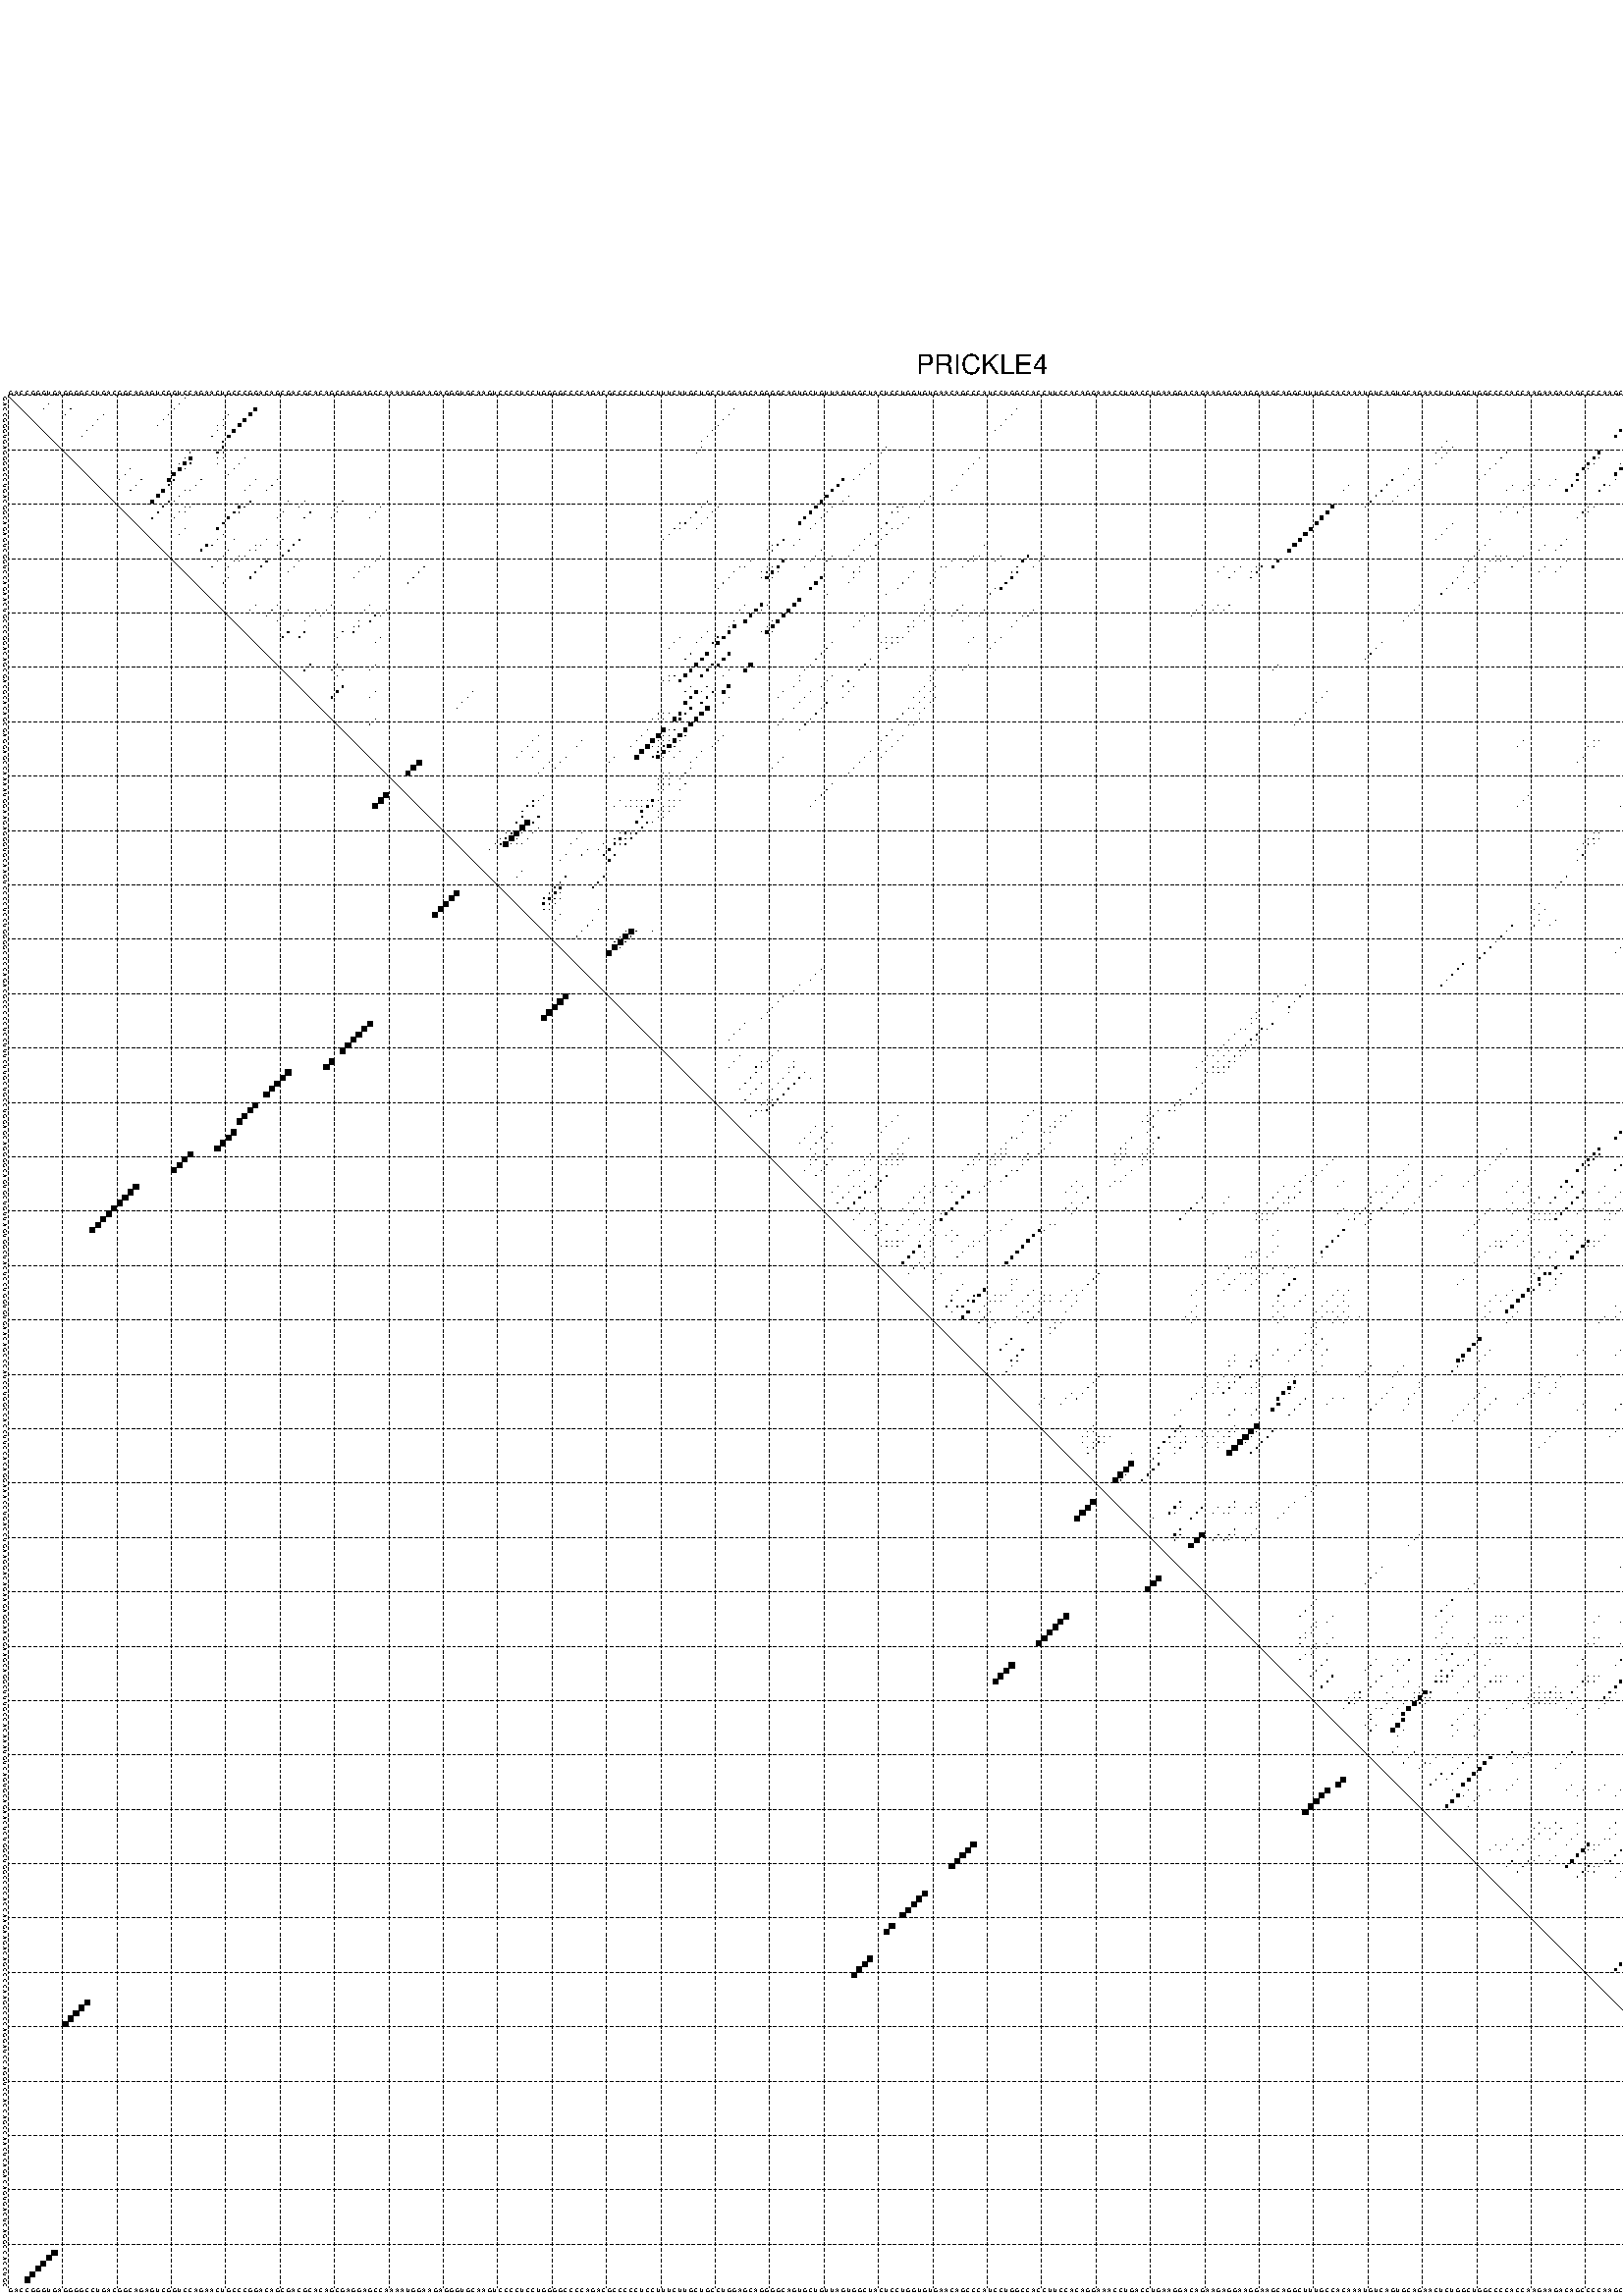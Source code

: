 %!PS-Adobe-3.0 EPSF-3.0
%%BoundingBox: 0 0 700 720
%%DocumentFonts: Helvetica
%%Pages: 1
%%EndComments

% Program options: --noLP 

% This file contains the square roots of probabilities in the form
% i  j  sqrt(p(i,j)) ubox

/DPdict 100 dict def

DPdict begin

%%BeginProlog

/logscale false def
/lpmin 1e-05 log def
/DataVisible  [ true true true true] def
/DataTitles   [ false false false false ] def
/min { 2 copy gt { exch } if pop } bind def
/max { 2 copy lt { exch } if pop } bind def
/box { %size x y box - draws box centered on x,y
   2 index 0.5 mul sub            % x -= 0.5
   exch 2 index 0.5 mul sub exch  % y -= 0.5
   3 -1 roll dup rectfill
} bind def
/ubox {
   logscale {
      log dup add lpmin div 1 exch sub dup 0 lt { pop 0 } if
   } if
   3 1 roll
   exch len exch sub 1 add box
} bind def
/lbox {
   3 1 roll
   len exch sub 1 add box
} bind def
/drawseq { % print sequence along all 4 sides
[ [0.7 -0.3 0 ]
  [0.7 0.7 len add 0]
  [-0.3 len sub -0.4 -90]
  [-0.3 len sub 0.7 len add -90]
] {
   gsave
    aload pop rotate translate
    0 1 len 1 sub {
     dup 0 moveto
     sequence exch 1 getinterval
     show
    } for
   grestore
  } forall
} bind def
/drawgrid{
  gsave
  0.5 dup translate
  0.01 setlinewidth
  len log 0.9 sub cvi 10 exch exp  % grid spacing
  dup 1 gt {
     dup dup 20 div dup 2 array astore exch 40 div setdash
  } { [0.3 0.7] 0.1 setdash } ifelse
  0 exch len {
     dup dup
     0 moveto
     len lineto
     dup
     len exch sub 0 exch moveto
     len exch len exch sub lineto
     stroke
  } for
  [] 0 setdash
  0.04 setlinewidth
  currentdict /cutpoint known {
    cutpoint 1 sub
    dup dup -1 moveto len 1 add lineto
    len exch sub dup
    -1 exch moveto len 1 add exch lineto
    stroke
  } if
  % draw diagonal
  0 len moveto len 0 lineto stroke
  grestore
} bind def
/drawTitle {
  currentdict /DPtitle known {
    % center title text
    /Helvetica findfont 10 scalefont setfont
    360 705 moveto DPtitle dup stringwidth pop 2 div neg 0 rmoveto show
  } if
} bind def
/prepareCoords {
  0 1 3 {
    % check whether we want to display current data
    dup DataVisible exch get
    {
      % check whether we've actually got some data
      DataSource exch get dup currentdict exch known {
        % data source s_j is present, so find length of array
        currentdict exch get length 
      } { pop 0 } ifelse
    } if
  } for
  exch dup 5 -1 roll add 4 -1 roll dup 5 1 roll 4 -1 roll add max
  len add 3 add 700 exch div dup scale
  exch 1 add exch 1 add translate
} bind def
/utri{ % i j prob utri
  gsave
  0.5 dup translate
  1 min 2 div
  0.85 mul 0.15 add 0.95  0.33
  3 1 roll % prepare hsb color
  sethsbcolor
  % now produce the coordinates for lines
  exch 1 sub dup len exch sub dup 4 -1 roll dup 3 1 roll dup len exch sub
  moveto lineto lineto closepath fill
  grestore
} bind def
/uUDmotif{ % i j uUDmotif
  gsave
  0.5 dup translate
  1 min 2 div
  0.85 mul 0.15 add 0.95 0.6
  3 1 roll % prepare hsb color
  sethsbcolor
  % now produce the coordinates for lines
  exch 1 sub dup len exch sub dup 4 -1 roll dup 3 1 roll dup len exch sub
  moveto lineto lineto closepath fill
  grestore
} bind def
/lUDmotif{ % i j lUDmotif
  gsave
  0.5 dup translate
  1 min 2 div
  0.85 mul 0.15 add 0.95 0.6
  3 1 roll % prepare hsb color
  sethsbcolor
  % now produce the coordinates for lines
  dup len exch sub dup 4 -1 roll 1 sub dup 3 1 roll dup len exch sub
  moveto lineto lineto closepath fill
  grestore
} bind def
/uHmotif{ % i j uHmotif
  gsave
  0.5 dup translate
  1 min 2 div
  0.85 mul 0.15 add 0.95  0.99
  3 1 roll % prepare hsb color
  sethsbcolor
  % now produce the coordinates for lines
  exch 1 sub dup len exch sub dup 4 -1 roll dup 3 1 roll dup len exch sub
  moveto lineto lineto closepath fill
  grestore
} bind def
/lHmotif{ % i j lHmotif
  gsave
  0.5 dup translate
  1 min 2 div
  0.85 mul 0.15 add 0.95  0.99
  3 1 roll % prepare hsb color
  sethsbcolor
  % now produce the coordinates for lines
  dup len exch sub dup 4 -1 roll 1 sub dup 3 1 roll dup len exch sub
  moveto lineto lineto closepath fill
  grestore
} bind def
/uImotif{ % i j k l uImotif
  gsave
  0.5 dup translate
  1 min 2 div
  0.85 mul 0.15 add 0.95  0.99
  3 1 roll % prepare hsb color
  sethsbcolor
  % now produce the coordinates for lines
  1 sub dup 5 1 roll exch len exch sub dup 5 1 roll 3 -1 roll dup
  5 1 roll exch 4 1 roll 3 1 roll exch 1 sub len exch sub dup 3 1 roll
  moveto lineto lineto lineto closepath fill
  grestore
} bind def
/lImotif{ % i j k l lImotif
  gsave
  0.5 dup translate
  1 min 2 div
  0.85 mul 0.15 add 0.95  0.99
  3 1 roll % prepare hsb color
  sethsbcolor
  % now produce the coordinates for lines
  4 -1 roll 1 sub dup 5 1 roll exch 1 sub len exch sub dup 3 -1 roll exch
  5 -1 roll len exch sub dup 6 -1 roll dup 3 1 roll 7 4 roll
  moveto lineto lineto lineto closepath fill
  grestore
} bind def
/drawDataSquareBottom { % x v n dataSquareBottom draw box
  len add 2 add exch lbox
} bind def
/drawDataSquareTop { % x v n dataSquareBottom draw box
  neg 1 sub exch lbox
} bind def
/drawDataSquareLeft { % y v n dataSquareBottom draw box
  neg 1 sub 3 1 roll lbox
} bind def
/drawDataSquareRight { % y v n dataSquareBottom draw box
  % use size x y box to draw box
  2 add len add 3 1 roll lbox
} bind def
/drawDataSquareBottomHSB { % x v h s b n dataSquareBottomHSB draw box
  % use size x y box to draw box
  len add 2 add 5 1 roll sethsbcolor lbox
} bind def
/drawDataSquareTopHSB { % x v h s b n dataSquareBottomHSB draw box
  % use size x y box to draw box
  neg 1 sub 5 1 roll sethsbcolor lbox
} bind def
/drawDataSquareLeftHSB { % x v h s b n dataSquareLeftHSB draw box
  % use size x y box to draw box
  neg 1 sub 6 1 roll sethsbcolor lbox
} bind def
/drawDataSquareRightHSB { % x v h s b n dataSquareLeftHSB draw box
  % use size x y box to draw box
  2 add len add 6 1 roll sethsbcolor lbox
} bind def
/drawDataTitleBottom {
  /Helvetica findfont 0.95 scalefont setfont
  0 -1.4 3 -1 roll sub moveto 
  dup stringwidth pop neg 0 rmoveto   
  show
} bind def
/drawDataTitleTop {
  /Helvetica findfont 0.95 scalefont setfont
  0 len 1.6 add 3 -1 roll add moveto 
  dup stringwidth pop neg 0 rmoveto   
  show
} bind def
/drawDataTitleLeft {
  /Helvetica findfont 0.95 scalefont setfont
  neg 1.4 sub len 1 add moveto 
  dup stringwidth pop 0 exch rmoveto -90 rotate
  show 90 rotate
} bind def
/drawDataTitleRight {
  /Helvetica findfont 0.95 scalefont setfont
  1.6 add len add len 1 add moveto 
  dup stringwidth pop 0 exch rmoveto -90 rotate
  show 90 rotate
} bind def
% do not modify the arrays below unless you know what you're doing!
/DataSource     [ /topData /leftData /bottomData /rightData ] def
/DataDrawBox    [ /drawDataSquareTop  /drawDataSquareLeft /drawDataSquareBottom /drawDataSquareRight] def
/DataDrawBoxHSB [ /drawDataSquareTopHSB /drawDataSquareLeftHSB /drawDataSquareBottomHSB /drawDataSquareRightHSB ] def
/DataDrawTitle  [ /drawDataTitleTop /drawDataTitleLeft /drawDataTitleBottom /drawDataTitleRight ] def
% this is the logic to parse the auxiliary linear data
% given in arrays topData, leftData, bottomData, and rightData
% See also the Boolean arrays DataVisible and DataTitles that
% are used to control which part of data will be visible
/drawData {
  0 1 3 {
    % check whether we want to display current data
    dup DataVisible exch get
    {
      % check whether we've actually got some data
      dup DataSource exch get dup currentdict exch known {
        % data source s_j is present, so we load the
        % corresponding data array a and loop over all data sets a[i]
        currentdict exch get dup length 1 sub 0 1 3 -1 roll {
          dup dup
          % now on stack: j a i i i
          % load data set, i.e. a[i]
          4 -1 roll         % j i i i a
          dup 3 -1 roll get dup % j i i a a[i] a[i]
          % 1. check whether we need to process data set title
          6 -1 roll dup 7 1 roll DataTitles exch get {
            % get current title drawing function key
            6 -1 roll dup 7 1 roll DataDrawTitle exch get
            % now on stack: ... j i i a a[i] a[i] title_draw_key
            % get current title and execute drawing function
            exch 0 get exch currentdict exch get 5 -1 roll exch exec
          } { % remove unused variables
              pop 3 -1 roll pop
          } ifelse
          % now on stack: ... j i a a[i]
          % 2. process actual data a[k] for 1 <= k < n
          dup length 1 sub 1 exch getinterval { 
            % on stack: j i a a[i][k]
            gsave
            dup length 2 eq { % print black box if two-valued
              % get box drawing function
              4 -1 roll dup 5 1 roll DataDrawBox exch get currentdict exch get exch
              aload pop 5 -1 roll dup 6 1 roll 4 -1 roll exec
            } {
              dup length 5 eq { % print box with hsb color
                % get box drawing function
                4 -1 roll dup 5 1 roll DataDrawBoxHSB exch get currentdict exch get exch
                % on stack: j i a f a[i]
                % load data array and prepare for drawing
                aload pop 8 -1 roll dup 9 1 roll 7 -1 roll exec
              } { pop } ifelse
            } ifelse
            grestore
          } forall
          exch pop 
          % left on stack: j a
        } for
        
      } if
    } if
  } for
} bind def

%%EndProlog

/DPtitle {
  (PRICKLE4)
} def

/sequence { (\
GACCGGGUGAGGGGCCUGACGGCAGAGUCGGUCCAGAACUGCCCGGACAGCGACGCACAGCGAGGAGCCAAAAUGGAAGAGGGUGCAAGUCCCCUCCUGGGGCCCCAGACGCCCCCUCCUUUCUUGCUGCCUGGAGCAGGGGCAGUGCUGUUAGUGGCUACUCCUGGUGUGAACAGCCCAUCCUGGCCACCUUCCACAGGAAACCUGACCUGAAGGACAGAAGAGGAAGGAAGCAGGCUUUGCCACAAAUGUCAG\
UGCAGAACUCUGGCUGGCCCCACCAAGAAGACAGCCCCAAGCCCCAGGAUCCAGGUCCACCAGCCAACUCAGACAGUGACUCAGGCCACCUGC\
) } def
/len { sequence length } bind def

% BEGIN linear data array

/topData [
] def

/leftData [
] def

/bottomData [
] def

/rightData [
] def

% END linear data arrays

%Finally, prepare canvas

%draw title
drawTitle

%prepare coordinate system, draw grid and sequence
/Helvetica findfont 0.95 scalefont setfont

%prepare coordinate system
prepareCoords

%draw sequence arround grid
drawseq

%draw grid
drawgrid

%draw auxiliary linear data (if available)
drawData

%data (commands) starts here

%start of quadruplex data

%start of Hmotif data

%start of Imotif data
%start of base pair probability data
1 33 0.003 ubox
1 306 0.26 ubox
1 312 0.165 ubox
1 325 0.108 ubox
1 337 0.008 ubox
2 8 0.041 ubox
2 32 0.003 ubox
2 305 0.26 ubox
2 311 0.165 ubox
2 324 0.105 ubox
2 332 0.005 ubox
2 336 0.007 ubox
3 7 0.042 ubox
3 12 0.043 ubox
3 31 0.003 ubox
3 46 0.51 ubox
3 134 0.033 ubox
3 186 0.004 ubox
3 303 0.312 ubox
3 310 0.165 ubox
3 331 0.005 ubox
3 340 0.013 ubox
4 11 0.043 ubox
4 18 0.012 ubox
4 30 0.003 ubox
4 41 0.016 ubox
4 45 0.512 ubox
4 133 0.033 ubox
4 185 0.004 ubox
4 302 0.311 ubox
4 309 0.165 ubox
4 333 0.005 ubox
4 339 0.013 ubox
4 347 0.592 ubox
5 17 0.013 ubox
5 29 0.003 ubox
5 40 0.016 ubox
5 44 0.513 ubox
5 132 0.031 ubox
5 184 0.004 ubox
5 299 0.362 ubox
5 300 0.079 ubox
5 307 0.153 ubox
5 320 0.277 ubox
5 325 0.004 ubox
5 342 0.008 ubox
5 345 0.006 ubox
5 346 0.607 ubox
6 16 0.013 ubox
6 28 0.003 ubox
6 39 0.015 ubox
6 40 0.025 ubox
6 43 0.513 ubox
6 131 0.031 ubox
6 183 0.004 ubox
6 298 0.366 ubox
6 299 0.066 ubox
6 306 0.153 ubox
6 307 0.025 ubox
6 316 0.006 ubox
6 319 0.278 ubox
6 320 0.048 ubox
6 324 0.003 ubox
6 341 0.007 ubox
6 342 0.004 ubox
6 344 0.006 ubox
6 345 0.609 ubox
7 15 0.013 ubox
7 39 0.032 ubox
7 42 0.513 ubox
7 130 0.031 ubox
7 182 0.004 ubox
7 297 0.369 ubox
7 298 0.05 ubox
7 305 0.153 ubox
7 306 0.025 ubox
7 315 0.006 ubox
7 319 0.048 ubox
7 323 0.003 ubox
7 341 0.004 ubox
7 344 0.609 ubox
7 348 0.149 ubox
8 14 0.012 ubox
8 38 0.042 ubox
8 41 0.503 ubox
8 129 0.022 ubox
8 296 0.371 ubox
8 304 0.151 ubox
8 314 0.006 ubox
8 317 0.28 ubox
8 318 0.033 ubox
8 338 0.011 ubox
8 340 0.003 ubox
8 343 0.607 ubox
8 347 0.146 ubox
9 40 0.313 ubox
9 128 0.014 ubox
9 265 0.003 ubox
9 313 0.004 ubox
9 316 0.284 ubox
9 337 0.015 ubox
9 342 0.52 ubox
9 346 0.049 ubox
10 40 0.263 ubox
10 128 0.006 ubox
10 162 0.004 ubox
10 264 0.004 ubox
10 266 0.005 ubox
10 336 0.016 ubox
10 346 0.334 ubox
11 34 0.019 ubox
11 39 0.28 ubox
11 40 0.016 ubox
11 127 0.006 ubox
11 161 0.004 ubox
11 263 0.004 ubox
11 265 0.006 ubox
11 276 0.017 ubox
11 293 0.375 ubox
11 299 0.007 ubox
11 300 0.447 ubox
11 313 0.017 ubox
11 316 0.067 ubox
11 335 0.016 ubox
11 342 0.007 ubox
11 345 0.345 ubox
12 33 0.016 ubox
12 34 0.528 ubox
12 39 0.014 ubox
12 40 0.008 ubox
12 44 0.011 ubox
12 179 0.005 ubox
12 264 0.006 ubox
12 275 0.017 ubox
12 292 0.375 ubox
12 293 0.007 ubox
12 298 0.007 ubox
12 299 0.448 ubox
12 300 0.005 ubox
12 312 0.014 ubox
12 313 0.346 ubox
12 315 0.063 ubox
12 316 0.004 ubox
12 341 0.005 ubox
12 342 0.028 ubox
12 344 0.345 ubox
13 32 0.012 ubox
13 33 0.528 ubox
13 34 0.066 ubox
13 39 0.008 ubox
13 43 0.011 ubox
13 159 0.004 ubox
13 178 0.005 ubox
13 263 0.006 ubox
13 274 0.017 ubox
13 291 0.375 ubox
13 292 0.007 ubox
13 297 0.007 ubox
13 298 0.448 ubox
13 299 0.005 ubox
13 311 0.01 ubox
13 312 0.347 ubox
13 313 0.059 ubox
13 315 0.004 ubox
13 341 0.023 ubox
13 342 0.467 ubox
14 23 0.014 ubox
14 32 0.528 ubox
14 33 0.066 ubox
14 42 0.011 ubox
14 158 0.005 ubox
14 177 0.005 ubox
14 258 0.016 ubox
14 273 0.017 ubox
14 290 0.375 ubox
14 291 0.006 ubox
14 297 0.448 ubox
14 298 0.004 ubox
14 311 0.347 ubox
14 312 0.058 ubox
14 341 0.499 ubox
15 22 0.014 ubox
15 31 0.521 ubox
15 41 0.011 ubox
15 157 0.006 ubox
15 176 0.004 ubox
15 257 0.017 ubox
15 272 0.017 ubox
15 289 0.311 ubox
15 296 0.446 ubox
15 310 0.352 ubox
15 340 0.5 ubox
16 21 0.015 ubox
16 25 0.022 ubox
16 30 0.514 ubox
16 31 0.205 ubox
16 36 0.024 ubox
16 46 0.022 ubox
16 50 0.016 ubox
16 154 0.4 ubox
16 156 0.005 ubox
16 255 0.124 ubox
16 260 0.006 ubox
16 271 0.016 ubox
16 282 0.021 ubox
16 285 0.047 ubox
16 289 0.21 ubox
16 296 0.019 ubox
16 309 0.352 ubox
16 339 0.5 ubox
17 24 0.023 ubox
17 30 0.224 ubox
17 35 0.024 ubox
17 45 0.022 ubox
17 49 0.017 ubox
17 153 0.403 ubox
17 175 0.004 ubox
17 247 0.052 ubox
17 254 0.126 ubox
17 259 0.006 ubox
17 277 0.006 ubox
17 280 0.012 ubox
17 281 0.018 ubox
17 284 0.045 ubox
17 288 0.297 ubox
17 294 0.117 ubox
17 295 0.026 ubox
17 308 0.352 ubox
17 338 0.499 ubox
18 23 0.023 ubox
18 29 0.562 ubox
18 33 0.019 ubox
18 34 0.02 ubox
18 44 0.022 ubox
18 48 0.018 ubox
18 152 0.403 ubox
18 174 0.004 ubox
18 246 0.057 ubox
18 253 0.127 ubox
18 258 0.006 ubox
18 276 0.007 ubox
18 279 0.015 ubox
18 287 0.296 ubox
18 293 0.118 ubox
18 306 0.039 ubox
18 307 0.348 ubox
18 337 0.499 ubox
19 28 0.562 ubox
19 32 0.023 ubox
19 151 0.404 ubox
19 155 0.008 ubox
19 170 0.009 ubox
19 252 0.127 ubox
19 256 0.005 ubox
19 305 0.05 ubox
19 332 0.008 ubox
19 336 0.455 ubox
20 27 0.562 ubox
20 30 0.176 ubox
20 31 0.017 ubox
20 45 0.125 ubox
20 52 0.004 ubox
20 55 0.008 ubox
20 62 0.004 ubox
20 129 0.051 ubox
20 150 0.404 ubox
20 154 0.009 ubox
20 169 0.009 ubox
20 251 0.127 ubox
20 255 0.005 ubox
20 331 0.013 ubox
20 333 0.022 ubox
21 29 0.181 ubox
21 33 0.012 ubox
21 34 0.007 ubox
21 43 0.329 ubox
21 44 0.104 ubox
21 54 0.007 ubox
21 61 0.004 ubox
21 69 0.003 ubox
21 128 0.052 ubox
21 131 0.012 ubox
21 149 0.404 ubox
21 152 0.008 ubox
21 164 0.032 ubox
21 165 0.004 ubox
21 168 0.009 ubox
21 244 0.565 ubox
21 250 0.018 ubox
21 276 0.005 ubox
21 279 0.019 ubox
21 291 0.092 ubox
21 292 0.005 ubox
21 306 0.016 ubox
21 307 0.006 ubox
21 313 0.003 ubox
21 316 0.009 ubox
21 320 0.108 ubox
21 332 0.013 ubox
21 336 0.024 ubox
21 342 0.011 ubox
22 28 0.18 ubox
22 32 0.012 ubox
22 33 0.007 ubox
22 42 0.337 ubox
22 43 0.074 ubox
22 51 0.009 ubox
22 56 0.096 ubox
22 61 0.006 ubox
22 68 0.003 ubox
22 127 0.052 ubox
22 130 0.012 ubox
22 148 0.404 ubox
22 151 0.011 ubox
22 163 0.032 ubox
22 164 0.004 ubox
22 243 0.566 ubox
22 275 0.005 ubox
22 278 0.019 ubox
22 290 0.093 ubox
22 291 0.004 ubox
22 305 0.009 ubox
22 306 0.006 ubox
22 312 0.003 ubox
22 315 0.009 ubox
22 319 0.108 ubox
22 332 0.026 ubox
22 335 0.04 ubox
22 341 0.011 ubox
22 348 0.004 ubox
23 27 0.179 ubox
23 31 0.014 ubox
23 41 0.345 ubox
23 50 0.009 ubox
23 55 0.096 ubox
23 60 0.006 ubox
23 67 0.003 ubox
23 126 0.052 ubox
23 129 0.012 ubox
23 147 0.404 ubox
23 150 0.011 ubox
23 166 0.009 ubox
23 242 0.566 ubox
23 289 0.093 ubox
23 318 0.108 ubox
23 331 0.026 ubox
23 333 0.06 ubox
23 340 0.011 ubox
23 347 0.004 ubox
24 40 0.344 ubox
24 124 0.027 ubox
24 125 0.043 ubox
24 128 0.012 ubox
24 146 0.398 ubox
24 149 0.011 ubox
24 162 0.037 ubox
24 165 0.01 ubox
24 241 0.565 ubox
24 266 0.003 ubox
24 332 0.06 ubox
24 346 0.004 ubox
25 33 0.023 ubox
25 39 0.343 ubox
25 123 0.038 ubox
25 124 0.026 ubox
25 127 0.009 ubox
25 148 0.011 ubox
25 161 0.04 ubox
25 163 0.044 ubox
25 164 0.007 ubox
25 240 0.565 ubox
25 265 0.003 ubox
25 306 0.007 ubox
25 312 0.009 ubox
25 325 0.028 ubox
25 337 0.016 ubox
25 345 0.004 ubox
26 32 0.023 ubox
26 40 0.022 ubox
26 122 0.036 ubox
26 159 0.06 ubox
26 162 0.045 ubox
26 239 0.566 ubox
26 264 0.003 ubox
26 305 0.006 ubox
26 311 0.008 ubox
26 324 0.028 ubox
26 336 0.018 ubox
27 39 0.03 ubox
27 42 0.004 ubox
27 48 0.013 ubox
27 51 0.031 ubox
27 54 0.178 ubox
27 121 0.006 ubox
27 143 0.132 ubox
27 146 0.008 ubox
27 158 0.061 ubox
27 161 0.045 ubox
27 238 0.566 ubox
27 263 0.003 ubox
27 273 0.024 ubox
27 287 0.064 ubox
27 315 0.007 ubox
27 323 0.028 ubox
27 329 0.059 ubox
27 335 0.021 ubox
27 344 0.004 ubox
28 37 0.335 ubox
28 38 0.025 ubox
28 46 0.007 ubox
28 47 0.012 ubox
28 50 0.03 ubox
28 53 0.178 ubox
28 141 0.008 ubox
28 142 0.128 ubox
28 145 0.05 ubox
28 157 0.061 ubox
28 160 0.045 ubox
28 180 0.003 ubox
28 237 0.565 ubox
28 272 0.024 ubox
28 283 0.009 ubox
28 286 0.064 ubox
28 314 0.007 ubox
28 322 0.028 ubox
28 328 0.059 ubox
28 334 0.021 ubox
28 343 0.004 ubox
29 36 0.343 ubox
29 41 0.006 ubox
29 45 0.01 ubox
29 46 0.011 ubox
29 52 0.178 ubox
29 140 0.011 ubox
29 141 0.105 ubox
29 150 0.003 ubox
29 156 0.061 ubox
29 236 0.558 ubox
29 271 0.024 ubox
29 282 0.009 ubox
29 285 0.064 ubox
29 327 0.059 ubox
29 333 0.021 ubox
30 40 0.019 ubox
30 43 0.021 ubox
30 44 0.013 ubox
30 51 0.174 ubox
30 69 0.019 ubox
30 149 0.007 ubox
30 152 0.015 ubox
30 155 0.06 ubox
30 159 0.048 ubox
30 178 0.037 ubox
30 179 0.009 ubox
30 183 0.004 ubox
30 188 0.325 ubox
30 191 0.006 ubox
30 270 0.025 ubox
30 274 0.005 ubox
30 275 0.005 ubox
30 276 0.004 ubox
30 279 0.027 ubox
30 306 0.058 ubox
30 307 0.025 ubox
30 313 0.007 ubox
30 316 0.004 ubox
30 320 0.028 ubox
30 324 0.009 ubox
30 325 0.012 ubox
30 332 0.009 ubox
30 336 0.004 ubox
30 342 0.004 ubox
31 39 0.022 ubox
31 42 0.021 ubox
31 43 0.012 ubox
31 48 0.202 ubox
31 54 0.007 ubox
31 68 0.019 ubox
31 137 0.006 ubox
31 143 0.406 ubox
31 148 0.008 ubox
31 151 0.014 ubox
31 158 0.049 ubox
31 174 0.007 ubox
31 177 0.037 ubox
31 178 0.009 ubox
31 182 0.004 ubox
31 187 0.325 ubox
31 190 0.006 ubox
31 234 0.369 ubox
31 269 0.025 ubox
31 273 0.005 ubox
31 274 0.005 ubox
31 275 0.004 ubox
31 278 0.027 ubox
31 287 0.006 ubox
31 305 0.066 ubox
31 306 0.026 ubox
31 312 0.007 ubox
31 315 0.004 ubox
31 319 0.028 ubox
31 323 0.011 ubox
31 324 0.005 ubox
31 329 0.01 ubox
31 335 0.023 ubox
31 341 0.004 ubox
32 38 0.022 ubox
32 41 0.021 ubox
32 47 0.204 ubox
32 53 0.007 ubox
32 66 0.022 ubox
32 67 0.01 ubox
32 77 0.115 ubox
32 135 0.016 ubox
32 136 0.003 ubox
32 140 0.012 ubox
32 141 0.02 ubox
32 142 0.407 ubox
32 147 0.008 ubox
32 154 0.008 ubox
32 157 0.048 ubox
32 172 0.004 ubox
32 173 0.007 ubox
32 176 0.036 ubox
32 186 0.061 ubox
32 189 0.005 ubox
32 224 0.003 ubox
32 227 0.015 ubox
32 230 0.01 ubox
32 231 0.17 ubox
32 233 0.351 ubox
32 268 0.004 ubox
32 272 0.004 ubox
32 277 0.02 ubox
32 283 0.018 ubox
32 286 0.006 ubox
32 304 0.071 ubox
32 314 0.004 ubox
32 318 0.027 ubox
32 322 0.011 ubox
32 328 0.01 ubox
32 334 0.023 ubox
33 46 0.204 ubox
33 52 0.007 ubox
33 65 0.025 ubox
33 76 0.123 ubox
33 134 0.016 ubox
33 139 0.007 ubox
33 140 0.049 ubox
33 141 0.412 ubox
33 142 0.013 ubox
33 156 0.048 ubox
33 157 0.005 ubox
33 167 0.008 ubox
33 171 0.004 ubox
33 185 0.049 ubox
33 186 0.321 ubox
33 223 0.003 ubox
33 226 0.017 ubox
33 229 0.011 ubox
33 230 0.177 ubox
33 268 0.026 ubox
33 272 0.005 ubox
33 282 0.018 ubox
33 285 0.006 ubox
33 303 0.071 ubox
33 310 0.007 ubox
33 327 0.01 ubox
33 333 0.022 ubox
34 41 0.012 ubox
34 45 0.204 ubox
34 64 0.025 ubox
34 75 0.123 ubox
34 133 0.016 ubox
34 139 0.043 ubox
34 140 0.412 ubox
34 141 0.014 ubox
34 150 0.448 ubox
34 156 0.005 ubox
34 166 0.008 ubox
34 171 0.008 ubox
34 185 0.323 ubox
34 225 0.016 ubox
34 229 0.128 ubox
34 267 0.026 ubox
34 271 0.005 ubox
34 302 0.071 ubox
34 309 0.007 ubox
35 40 0.013 ubox
35 74 0.123 ubox
35 132 0.016 ubox
35 149 0.455 ubox
35 155 0.005 ubox
35 165 0.008 ubox
35 170 0.008 ubox
35 184 0.325 ubox
35 266 0.026 ubox
35 270 0.005 ubox
35 324 0.004 ubox
36 131 0.016 ubox
36 148 0.453 ubox
36 164 0.007 ubox
36 182 0.05 ubox
36 183 0.321 ubox
36 265 0.026 ubox
36 269 0.005 ubox
36 306 0.003 ubox
36 312 0.003 ubox
36 323 0.004 ubox
36 325 0.004 ubox
36 337 0.004 ubox
37 151 0.003 ubox
37 162 0.004 ubox
37 181 0.061 ubox
37 264 0.025 ubox
37 305 0.003 ubox
37 324 0.004 ubox
37 336 0.004 ubox
38 146 0.529 ubox
38 170 0.047 ubox
39 46 0.004 ubox
39 50 0.023 ubox
39 60 0.025 ubox
39 67 0.008 ubox
39 136 0.007 ubox
39 139 0.453 ubox
39 140 0.009 ubox
39 145 0.572 ubox
39 169 0.048 ubox
39 176 0.012 ubox
39 220 0.005 ubox
39 223 0.004 ubox
39 225 0.014 ubox
39 260 0.014 ubox
39 318 0.01 ubox
40 45 0.004 ubox
40 49 0.023 ubox
40 52 0.012 ubox
40 57 0.037 ubox
40 59 0.025 ubox
40 66 0.008 ubox
40 70 0.022 ubox
40 135 0.007 ubox
40 138 0.467 ubox
40 139 0.005 ubox
40 144 0.572 ubox
40 169 0.026 ubox
40 171 0.008 ubox
40 175 0.012 ubox
40 180 0.005 ubox
40 189 0.004 ubox
40 219 0.005 ubox
40 222 0.004 ubox
40 224 0.014 ubox
40 259 0.014 ubox
40 317 0.011 ubox
41 48 0.023 ubox
41 51 0.015 ubox
41 56 0.041 ubox
41 58 0.025 ubox
41 68 0.122 ubox
41 69 0.016 ubox
41 137 0.47 ubox
41 143 0.572 ubox
41 158 0.009 ubox
41 168 0.074 ubox
41 170 0.013 ubox
41 174 0.01 ubox
41 177 0.008 ubox
41 179 0.005 ubox
41 187 0.019 ubox
41 188 0.003 ubox
41 218 0.005 ubox
41 258 0.014 ubox
41 311 0.013 ubox
41 316 0.011 ubox
41 341 0.003 ubox
42 50 0.015 ubox
42 55 0.041 ubox
42 65 0.012 ubox
42 67 0.123 ubox
42 134 0.016 ubox
42 136 0.47 ubox
42 141 0.011 ubox
42 142 0.572 ubox
42 157 0.009 ubox
42 167 0.076 ubox
42 169 0.015 ubox
42 176 0.008 ubox
42 186 0.019 ubox
42 257 0.014 ubox
42 310 0.013 ubox
42 340 0.003 ubox
43 64 0.012 ubox
43 65 0.123 ubox
43 133 0.016 ubox
43 134 0.471 ubox
43 140 0.015 ubox
43 141 0.572 ubox
43 156 0.009 ubox
43 166 0.076 ubox
43 167 0.019 ubox
43 185 0.019 ubox
43 309 0.013 ubox
43 339 0.003 ubox
44 52 0.221 ubox
44 55 0.153 ubox
44 62 0.013 ubox
44 64 0.123 ubox
44 129 0.004 ubox
44 133 0.471 ubox
44 139 0.019 ubox
44 140 0.57 ubox
44 141 0.004 ubox
44 166 0.019 ubox
45 51 0.223 ubox
45 54 0.16 ubox
45 61 0.014 ubox
45 69 0.006 ubox
45 124 0.003 ubox
45 128 0.004 ubox
45 131 0.145 ubox
45 132 0.452 ubox
45 162 0.005 ubox
45 163 0.006 ubox
45 164 0.106 ubox
45 165 0.008 ubox
45 178 0.005 ubox
45 183 0.019 ubox
45 306 0.003 ubox
45 307 0.033 ubox
45 313 0.058 ubox
45 316 0.008 ubox
45 320 0.01 ubox
46 68 0.006 ubox
46 123 0.004 ubox
46 127 0.004 ubox
46 130 0.147 ubox
46 131 0.451 ubox
46 152 0.019 ubox
46 161 0.006 ubox
46 162 0.006 ubox
46 163 0.106 ubox
46 164 0.008 ubox
46 177 0.005 ubox
46 182 0.019 ubox
46 253 0.014 ubox
46 306 0.033 ubox
46 312 0.058 ubox
46 315 0.008 ubox
46 319 0.01 ubox
47 122 0.003 ubox
47 151 0.02 ubox
47 162 0.104 ubox
47 181 0.019 ubox
47 252 0.014 ubox
47 305 0.031 ubox
47 311 0.057 ubox
48 126 0.004 ubox
48 129 0.498 ubox
48 133 0.451 ubox
48 150 0.02 ubox
48 251 0.014 ubox
48 310 0.053 ubox
48 347 0.03 ubox
49 125 0.004 ubox
49 128 0.499 ubox
49 132 0.451 ubox
49 149 0.02 ubox
49 159 0.112 ubox
49 250 0.012 ubox
49 336 0.005 ubox
49 346 0.03 ubox
50 56 0.162 ubox
50 61 0.132 ubox
50 68 0.012 ubox
50 127 0.499 ubox
50 130 0.286 ubox
50 131 0.372 ubox
50 137 0.56 ubox
50 148 0.02 ubox
50 158 0.116 ubox
50 177 0.021 ubox
50 234 0.004 ubox
50 319 0.01 ubox
50 335 0.005 ubox
50 345 0.029 ubox
50 348 0.024 ubox
51 55 0.161 ubox
51 60 0.132 ubox
51 62 0.007 ubox
51 67 0.012 ubox
51 126 0.499 ubox
51 129 0.384 ubox
51 133 0.043 ubox
51 136 0.562 ubox
51 147 0.02 ubox
51 157 0.116 ubox
51 171 0.006 ubox
51 176 0.021 ubox
51 233 0.004 ubox
51 318 0.01 ubox
51 347 0.024 ubox
52 61 0.01 ubox
52 122 0.005 ubox
52 123 0.034 ubox
52 125 0.485 ubox
52 128 0.311 ubox
52 132 0.04 ubox
52 146 0.012 ubox
52 152 0.005 ubox
52 170 0.004 ubox
52 306 0.022 ubox
52 312 0.009 ubox
52 346 0.019 ubox
53 121 0.005 ubox
53 122 0.034 ubox
53 124 0.374 ubox
53 146 0.009 ubox
53 151 0.005 ubox
53 155 0.116 ubox
53 170 0.015 ubox
53 305 0.02 ubox
53 311 0.009 ubox
53 332 0.005 ubox
54 62 0.284 ubox
54 126 0.023 ubox
54 129 0.073 ubox
54 133 0.561 ubox
54 145 0.011 ubox
54 150 0.005 ubox
54 154 0.116 ubox
54 156 0.004 ubox
54 169 0.015 ubox
54 171 0.02 ubox
54 310 0.008 ubox
54 331 0.005 ubox
54 333 0.011 ubox
55 61 0.324 ubox
55 68 0.005 ubox
55 86 0.005 ubox
55 125 0.025 ubox
55 127 0.444 ubox
55 128 0.018 ubox
55 130 0.25 ubox
55 132 0.518 ubox
55 143 0.011 ubox
55 148 0.007 ubox
55 155 0.005 ubox
55 168 0.015 ubox
55 170 0.021 ubox
55 243 0.006 ubox
55 319 0.013 ubox
55 332 0.011 ubox
55 341 0.006 ubox
55 348 0.021 ubox
56 60 0.321 ubox
56 67 0.005 ubox
56 85 0.005 ubox
56 126 0.445 ubox
56 129 0.249 ubox
56 133 0.061 ubox
56 142 0.011 ubox
56 147 0.007 ubox
56 154 0.005 ubox
56 167 0.015 ubox
56 169 0.021 ubox
56 171 0.01 ubox
56 242 0.006 ubox
56 318 0.013 ubox
56 331 0.011 ubox
56 333 0.006 ubox
56 340 0.006 ubox
56 347 0.021 ubox
57 84 0.005 ubox
57 125 0.439 ubox
57 128 0.241 ubox
57 132 0.056 ubox
57 146 0.008 ubox
57 151 0.112 ubox
57 168 0.02 ubox
57 170 0.01 ubox
57 241 0.006 ubox
57 332 0.006 ubox
57 346 0.018 ubox
58 83 0.005 ubox
58 126 0.234 ubox
58 129 0.667 ubox
58 145 0.007 ubox
58 150 0.116 ubox
58 166 0.021 ubox
58 167 0.015 ubox
58 169 0.01 ubox
58 331 0.006 ubox
59 120 0.032 ubox
59 121 0.007 ubox
59 122 0.017 ubox
59 124 0.523 ubox
59 125 0.227 ubox
59 128 0.672 ubox
59 149 0.116 ubox
59 165 0.025 ubox
59 168 0.009 ubox
59 239 0.006 ubox
60 68 0.018 ubox
60 119 0.034 ubox
60 120 0.005 ubox
60 121 0.009 ubox
60 123 0.575 ubox
60 124 0.22 ubox
60 127 0.675 ubox
60 143 0.007 ubox
60 148 0.116 ubox
60 164 0.025 ubox
60 168 0.004 ubox
60 238 0.006 ubox
61 67 0.019 ubox
61 126 0.675 ubox
61 142 0.007 ubox
61 147 0.116 ubox
61 166 0.007 ubox
61 167 0.007 ubox
61 237 0.006 ubox
62 118 0.035 ubox
62 121 0.671 ubox
62 122 0.032 ubox
62 123 0.038 ubox
62 125 0.643 ubox
62 146 0.02 ubox
62 163 0.026 ubox
63 98 0.017 ubox
63 117 0.035 ubox
63 120 0.757 ubox
63 121 0.028 ubox
63 122 0.029 ubox
63 124 0.626 ubox
63 125 0.02 ubox
63 132 0.019 ubox
63 162 0.026 ubox
63 165 0.008 ubox
63 346 0.004 ubox
64 97 0.018 ubox
64 106 0.005 ubox
64 116 0.035 ubox
64 119 0.773 ubox
64 120 0.007 ubox
64 121 0.004 ubox
64 122 0.012 ubox
64 123 0.616 ubox
64 124 0.022 ubox
64 131 0.02 ubox
64 161 0.026 ubox
64 164 0.009 ubox
64 279 0.009 ubox
64 292 0.003 ubox
64 293 0.004 ubox
64 307 0.014 ubox
64 313 0.004 ubox
64 345 0.004 ubox
65 96 0.018 ubox
65 105 0.005 ubox
65 115 0.029 ubox
65 118 0.776 ubox
65 119 0.009 ubox
65 120 0.003 ubox
65 121 0.087 ubox
65 122 0.6 ubox
65 123 0.029 ubox
65 130 0.02 ubox
65 163 0.009 ubox
65 278 0.009 ubox
65 291 0.003 ubox
65 292 0.004 ubox
65 306 0.014 ubox
65 312 0.004 ubox
65 344 0.004 ubox
66 95 0.017 ubox
66 98 0.005 ubox
66 117 0.775 ubox
66 120 0.124 ubox
66 121 0.582 ubox
66 122 0.034 ubox
66 124 0.003 ubox
66 128 0.02 ubox
66 159 0.02 ubox
66 162 0.008 ubox
66 305 0.013 ubox
66 311 0.003 ubox
67 94 0.017 ubox
67 97 0.005 ubox
67 103 0.006 ubox
67 112 0.004 ubox
67 116 0.766 ubox
67 119 0.149 ubox
67 120 0.489 ubox
67 121 0.026 ubox
67 123 0.003 ubox
67 127 0.02 ubox
67 143 0.008 ubox
67 158 0.027 ubox
67 161 0.007 ubox
67 290 0.005 ubox
67 341 0.004 ubox
68 76 0.888 ubox
68 100 0.003 ubox
68 102 0.006 ubox
68 111 0.003 ubox
68 126 0.019 ubox
68 142 0.008 ubox
68 157 0.027 ubox
68 289 0.005 ubox
68 303 0.013 ubox
68 310 0.004 ubox
68 340 0.004 ubox
69 75 0.891 ubox
69 99 0.005 ubox
69 101 0.006 ubox
69 126 0.007 ubox
69 141 0.008 ubox
69 156 0.027 ubox
69 302 0.014 ubox
69 309 0.004 ubox
69 339 0.004 ubox
70 74 0.722 ubox
70 98 0.005 ubox
70 121 0.012 ubox
70 122 0.013 ubox
70 125 0.01 ubox
70 155 0.024 ubox
71 120 0.019 ubox
71 121 0.019 ubox
71 122 0.03 ubox
71 124 0.01 ubox
72 120 0.022 ubox
72 121 0.044 ubox
72 122 0.028 ubox
72 125 0.006 ubox
72 152 0.015 ubox
73 120 0.058 ubox
73 121 0.037 ubox
73 124 0.006 ubox
73 151 0.016 ubox
74 99 0.004 ubox
74 150 0.017 ubox
74 280 0.01 ubox
74 301 0.011 ubox
74 308 0.004 ubox
75 97 0.157 ubox
75 98 0.06 ubox
75 113 0.005 ubox
75 115 0.004 ubox
75 116 0.012 ubox
75 117 0.006 ubox
75 118 0.005 ubox
75 119 0.354 ubox
75 120 0.041 ubox
75 122 0.007 ubox
75 123 0.026 ubox
75 124 0.007 ubox
75 149 0.016 ubox
75 279 0.012 ubox
75 298 0.008 ubox
75 299 0.004 ubox
75 300 0.011 ubox
75 307 0.005 ubox
76 96 0.156 ubox
76 97 0.062 ubox
76 112 0.005 ubox
76 114 0.004 ubox
76 115 0.012 ubox
76 116 0.006 ubox
76 117 0.004 ubox
76 118 0.354 ubox
76 119 0.045 ubox
76 121 0.013 ubox
76 122 0.027 ubox
76 123 0.008 ubox
76 148 0.016 ubox
76 278 0.012 ubox
76 297 0.008 ubox
76 298 0.004 ubox
76 299 0.011 ubox
76 306 0.005 ubox
77 95 0.117 ubox
77 117 0.273 ubox
77 120 0.03 ubox
77 121 0.034 ubox
77 122 0.008 ubox
77 305 0.004 ubox
78 95 0.115 ubox
78 98 0.222 ubox
78 117 0.231 ubox
78 120 0.043 ubox
78 121 0.007 ubox
79 94 0.154 ubox
79 96 0.882 ubox
79 97 0.163 ubox
79 116 0.32 ubox
79 118 0.214 ubox
79 119 0.032 ubox
80 95 0.899 ubox
80 98 0.007 ubox
80 117 0.217 ubox
81 92 0.029 ubox
81 93 0.17 ubox
81 94 0.899 ubox
81 95 0.007 ubox
81 97 0.007 ubox
81 106 0.006 ubox
81 113 0.006 ubox
81 114 0.327 ubox
81 115 0.07 ubox
81 116 0.216 ubox
81 292 0.005 ubox
81 293 0.054 ubox
82 91 0.029 ubox
82 92 0.177 ubox
82 93 0.898 ubox
82 94 0.007 ubox
82 96 0.007 ubox
82 105 0.006 ubox
82 112 0.006 ubox
82 113 0.328 ubox
82 114 0.069 ubox
82 115 0.216 ubox
82 291 0.005 ubox
82 292 0.054 ubox
82 293 0.004 ubox
83 90 0.023 ubox
83 91 0.182 ubox
83 92 0.895 ubox
83 93 0.007 ubox
83 94 0.003 ubox
83 95 0.005 ubox
83 104 0.006 ubox
83 110 0.007 ubox
83 112 0.328 ubox
83 113 0.069 ubox
83 114 0.215 ubox
83 290 0.005 ubox
83 291 0.054 ubox
83 292 0.004 ubox
84 89 0.072 ubox
84 107 0.013 ubox
84 109 0.01 ubox
84 111 0.328 ubox
84 289 0.005 ubox
85 103 0.005 ubox
85 106 0.016 ubox
85 110 0.324 ubox
85 112 0.224 ubox
85 290 0.055 ubox
86 102 0.003 ubox
86 111 0.223 ubox
86 289 0.055 ubox
88 95 0.007 ubox
89 94 0.008 ubox
89 103 0.217 ubox
89 110 0.15 ubox
89 287 0.055 ubox
90 102 0.136 ubox
90 109 0.151 ubox
90 286 0.055 ubox
91 101 0.135 ubox
91 102 0.355 ubox
91 108 0.113 ubox
91 285 0.055 ubox
92 100 0.134 ubox
92 101 0.364 ubox
92 102 0.091 ubox
93 99 0.132 ubox
93 100 0.364 ubox
93 101 0.091 ubox
93 102 0.008 ubox
94 99 0.364 ubox
94 100 0.091 ubox
94 101 0.008 ubox
94 282 0.05 ubox
95 99 0.082 ubox
95 100 0.007 ubox
95 109 0.004 ubox
95 281 0.048 ubox
95 283 0.009 ubox
95 304 0.007 ubox
96 102 0.003 ubox
96 282 0.009 ubox
96 303 0.009 ubox
97 101 0.003 ubox
97 108 0.035 ubox
97 282 0.015 ubox
97 285 0.006 ubox
97 302 0.01 ubox
98 107 0.036 ubox
98 277 0.118 ubox
98 281 0.011 ubox
98 284 0.004 ubox
98 301 0.01 ubox
99 106 0.037 ubox
99 114 0.008 ubox
99 115 0.901 ubox
99 116 0.064 ubox
99 119 0.003 ubox
99 276 0.133 ubox
99 300 0.01 ubox
100 105 0.036 ubox
100 113 0.008 ubox
100 114 0.905 ubox
100 115 0.057 ubox
100 275 0.133 ubox
100 299 0.01 ubox
101 112 0.007 ubox
101 113 0.905 ubox
101 114 0.048 ubox
101 274 0.133 ubox
101 298 0.01 ubox
102 112 0.906 ubox
102 113 0.037 ubox
102 273 0.133 ubox
102 297 0.01 ubox
103 111 0.905 ubox
103 272 0.133 ubox
103 296 0.01 ubox
104 271 0.132 ubox
105 268 0.132 ubox
106 150 0.007 ubox
106 267 0.133 ubox
107 149 0.007 ubox
107 266 0.133 ubox
108 148 0.007 ubox
108 265 0.133 ubox
109 146 0.012 ubox
109 239 0.003 ubox
109 264 0.123 ubox
110 145 0.012 ubox
111 143 0.021 ubox
111 234 0.006 ubox
111 238 0.132 ubox
112 142 0.021 ubox
112 233 0.006 ubox
112 237 0.132 ubox
113 141 0.021 ubox
113 236 0.132 ubox
114 140 0.021 ubox
114 230 0.005 ubox
114 236 0.004 ubox
115 139 0.021 ubox
115 229 0.005 ubox
115 230 0.006 ubox
116 136 0.021 ubox
116 229 0.006 ubox
116 233 0.122 ubox
117 135 0.021 ubox
117 227 0.006 ubox
117 228 0.004 ubox
117 231 0.1 ubox
117 232 0.086 ubox
118 134 0.021 ubox
118 226 0.007 ubox
118 230 0.133 ubox
119 133 0.021 ubox
119 225 0.007 ubox
119 229 0.133 ubox
119 230 0.007 ubox
120 224 0.007 ubox
120 228 0.133 ubox
120 229 0.007 ubox
121 142 0.011 ubox
121 223 0.006 ubox
121 225 0.005 ubox
121 227 0.133 ubox
121 228 0.008 ubox
122 135 0.005 ubox
122 141 0.021 ubox
122 221 0.004 ubox
122 222 0.005 ubox
122 224 0.008 ubox
122 226 0.133 ubox
122 227 0.008 ubox
123 134 0.005 ubox
123 139 0.012 ubox
123 140 0.035 ubox
123 145 0.005 ubox
123 220 0.005 ubox
123 223 0.008 ubox
123 225 0.133 ubox
123 226 0.009 ubox
123 310 0.003 ubox
124 133 0.005 ubox
124 138 0.009 ubox
124 139 0.043 ubox
124 144 0.004 ubox
124 145 0.017 ubox
124 219 0.004 ubox
124 222 0.009 ubox
124 223 0.007 ubox
124 224 0.131 ubox
124 225 0.009 ubox
124 309 0.004 ubox
124 322 0.01 ubox
125 138 0.047 ubox
125 144 0.021 ubox
125 147 0.03 ubox
125 221 0.009 ubox
125 222 0.009 ubox
125 223 0.123 ubox
125 224 0.008 ubox
125 308 0.005 ubox
125 314 0.005 ubox
125 317 0.005 ubox
125 321 0.013 ubox
125 333 0.003 ubox
126 137 0.048 ubox
126 143 0.023 ubox
126 146 0.149 ubox
126 148 0.003 ubox
126 307 0.005 ubox
126 313 0.005 ubox
126 316 0.005 ubox
126 319 0.03 ubox
126 320 0.009 ubox
126 332 0.004 ubox
127 136 0.048 ubox
127 139 0.025 ubox
127 142 0.023 ubox
127 145 0.155 ubox
127 220 0.086 ubox
127 309 0.005 ubox
127 318 0.032 ubox
127 331 0.004 ubox
128 135 0.048 ubox
128 138 0.027 ubox
128 141 0.02 ubox
128 144 0.156 ubox
128 219 0.086 ubox
128 308 0.007 ubox
128 314 0.011 ubox
128 317 0.032 ubox
128 330 0.004 ubox
129 137 0.027 ubox
129 143 0.156 ubox
129 218 0.086 ubox
129 307 0.008 ubox
129 311 0.11 ubox
129 313 0.01 ubox
129 316 0.028 ubox
129 329 0.004 ubox
130 136 0.027 ubox
130 140 0.036 ubox
130 141 0.011 ubox
130 142 0.156 ubox
130 216 0.084 ubox
130 303 0.363 ubox
130 310 0.158 ubox
131 139 0.046 ubox
131 140 0.015 ubox
131 141 0.155 ubox
131 215 0.084 ubox
131 216 0.01 ubox
131 302 0.365 ubox
131 309 0.163 ubox
132 138 0.048 ubox
132 139 0.018 ubox
132 140 0.154 ubox
132 189 0.011 ubox
132 196 0.02 ubox
132 212 0.009 ubox
132 214 0.078 ubox
132 215 0.01 ubox
132 301 0.365 ubox
132 308 0.164 ubox
133 137 0.048 ubox
133 164 0.005 ubox
133 188 0.013 ubox
133 194 0.004 ubox
133 195 0.047 ubox
133 210 0.018 ubox
133 211 0.047 ubox
133 299 0.014 ubox
133 300 0.365 ubox
133 307 0.164 ubox
134 163 0.005 ubox
134 187 0.013 ubox
134 193 0.004 ubox
134 194 0.047 ubox
134 209 0.018 ubox
134 210 0.049 ubox
134 298 0.02 ubox
134 299 0.365 ubox
134 306 0.164 ubox
135 149 0.006 ubox
135 152 0.015 ubox
135 162 0.005 ubox
135 192 0.006 ubox
135 193 0.046 ubox
135 211 0.028 ubox
135 305 0.163 ubox
136 148 0.006 ubox
136 151 0.017 ubox
136 161 0.005 ubox
136 187 0.005 ubox
136 191 0.007 ubox
136 192 0.029 ubox
136 210 0.028 ubox
136 297 0.365 ubox
136 341 0.005 ubox
136 348 0.499 ubox
137 147 0.006 ubox
137 150 0.018 ubox
137 166 0.013 ubox
137 185 0.014 ubox
137 186 0.004 ubox
137 207 0.061 ubox
137 212 0.026 ubox
137 296 0.365 ubox
137 340 0.005 ubox
137 347 0.504 ubox
138 146 0.006 ubox
138 149 0.018 ubox
138 152 0.003 ubox
138 165 0.013 ubox
138 184 0.015 ubox
138 192 0.031 ubox
138 206 0.061 ubox
138 211 0.027 ubox
138 346 0.507 ubox
139 148 0.018 ubox
139 151 0.004 ubox
139 164 0.015 ubox
139 183 0.015 ubox
139 184 0.004 ubox
139 191 0.035 ubox
139 205 0.061 ubox
139 206 0.009 ubox
139 210 0.026 ubox
139 211 0.008 ubox
139 276 0.006 ubox
139 293 0.335 ubox
139 300 0.197 ubox
139 337 0.006 ubox
139 345 0.507 ubox
140 149 0.004 ubox
140 159 0.008 ubox
140 163 0.015 ubox
140 164 0.011 ubox
140 165 0.058 ubox
140 179 0.066 ubox
140 182 0.016 ubox
140 183 0.011 ubox
140 184 0.015 ubox
140 188 0.067 ubox
140 190 0.035 ubox
140 204 0.06 ubox
140 205 0.009 ubox
140 206 0.009 ubox
140 209 0.026 ubox
140 210 0.008 ubox
140 211 0.005 ubox
140 275 0.007 ubox
140 292 0.336 ubox
140 293 0.15 ubox
140 299 0.206 ubox
140 300 0.011 ubox
140 336 0.01 ubox
140 337 0.066 ubox
140 342 0.003 ubox
140 344 0.507 ubox
141 148 0.005 ubox
141 149 0.024 ubox
141 152 0.031 ubox
141 158 0.009 ubox
141 159 0.005 ubox
141 162 0.015 ubox
141 163 0.011 ubox
141 164 0.069 ubox
141 165 0.005 ubox
141 178 0.066 ubox
141 179 0.031 ubox
141 181 0.015 ubox
141 182 0.012 ubox
141 183 0.016 ubox
141 187 0.067 ubox
141 188 0.037 ubox
141 204 0.009 ubox
141 205 0.01 ubox
141 209 0.008 ubox
141 210 0.005 ubox
141 244 0.019 ubox
141 274 0.007 ubox
141 291 0.336 ubox
141 292 0.15 ubox
141 298 0.206 ubox
141 299 0.01 ubox
141 335 0.011 ubox
141 336 0.066 ubox
141 337 0.004 ubox
141 341 0.004 ubox
141 342 0.507 ubox
142 148 0.026 ubox
142 151 0.034 ubox
142 158 0.005 ubox
142 161 0.016 ubox
142 162 0.007 ubox
142 163 0.07 ubox
142 164 0.006 ubox
142 177 0.063 ubox
142 178 0.031 ubox
142 181 0.011 ubox
142 182 0.017 ubox
142 187 0.037 ubox
142 204 0.01 ubox
142 209 0.005 ubox
142 243 0.019 ubox
142 258 0.018 ubox
142 273 0.007 ubox
142 290 0.335 ubox
142 291 0.15 ubox
142 297 0.206 ubox
142 298 0.009 ubox
142 335 0.066 ubox
142 341 0.508 ubox
143 147 0.025 ubox
143 150 0.035 ubox
143 156 0.009 ubox
143 157 0.005 ubox
143 176 0.06 ubox
143 185 0.071 ubox
143 186 0.029 ubox
143 207 0.025 ubox
143 242 0.019 ubox
143 257 0.018 ubox
143 271 0.004 ubox
143 272 0.006 ubox
143 289 0.335 ubox
143 296 0.206 ubox
143 333 0.067 ubox
143 340 0.508 ubox
144 149 0.031 ubox
144 155 0.01 ubox
144 159 0.034 ubox
144 162 0.163 ubox
144 184 0.075 ubox
144 206 0.025 ubox
144 239 0.007 ubox
144 241 0.019 ubox
144 256 0.018 ubox
144 264 0.004 ubox
144 270 0.005 ubox
144 332 0.067 ubox
144 336 0.496 ubox
145 158 0.036 ubox
145 161 0.195 ubox
145 174 0.037 ubox
145 181 0.012 ubox
145 183 0.075 ubox
145 197 0.008 ubox
145 204 0.007 ubox
145 205 0.024 ubox
145 238 0.008 ubox
145 240 0.016 ubox
145 246 0.004 ubox
145 258 0.049 ubox
145 263 0.005 ubox
145 269 0.005 ubox
145 278 0.009 ubox
145 287 0.237 ubox
145 329 0.006 ubox
145 335 0.508 ubox
146 153 0.01 ubox
146 156 0.022 ubox
146 157 0.029 ubox
146 160 0.192 ubox
146 169 0.004 ubox
146 171 0.009 ubox
146 173 0.036 ubox
146 175 0.003 ubox
146 180 0.019 ubox
146 196 0.008 ubox
146 198 0.026 ubox
146 203 0.009 ubox
146 235 0.038 ubox
146 237 0.008 ubox
146 245 0.004 ubox
146 254 0.018 ubox
146 257 0.049 ubox
146 262 0.004 ubox
146 268 0.005 ubox
146 277 0.009 ubox
146 280 0.004 ubox
146 286 0.233 ubox
146 288 0.04 ubox
146 294 0.019 ubox
146 328 0.006 ubox
146 330 0.067 ubox
146 333 0.225 ubox
146 334 0.463 ubox
146 338 0.02 ubox
147 152 0.01 ubox
147 155 0.047 ubox
147 158 0.263 ubox
147 159 0.039 ubox
147 168 0.015 ubox
147 170 0.02 ubox
147 174 0.004 ubox
147 177 0.355 ubox
147 179 0.01 ubox
147 195 0.008 ubox
147 197 0.026 ubox
147 234 0.047 ubox
147 238 0.02 ubox
147 252 0.005 ubox
147 253 0.018 ubox
147 256 0.049 ubox
147 276 0.009 ubox
147 279 0.005 ubox
147 287 0.043 ubox
147 290 0.254 ubox
147 293 0.012 ubox
147 297 0.009 ubox
147 319 0.004 ubox
147 329 0.068 ubox
147 332 0.517 ubox
147 337 0.018 ubox
147 341 0.005 ubox
148 154 0.051 ubox
148 157 0.266 ubox
148 167 0.015 ubox
148 169 0.02 ubox
148 176 0.357 ubox
148 199 0.049 ubox
148 220 0.096 ubox
148 225 0.008 ubox
148 233 0.047 ubox
148 236 0.024 ubox
148 237 0.015 ubox
148 251 0.009 ubox
148 255 0.05 ubox
148 260 0.005 ubox
148 282 0.034 ubox
148 285 0.136 ubox
148 289 0.255 ubox
148 296 0.009 ubox
148 318 0.004 ubox
148 327 0.068 ubox
148 331 0.532 ubox
148 339 0.003 ubox
148 340 0.005 ubox
149 153 0.046 ubox
149 156 0.257 ubox
149 166 0.015 ubox
149 169 0.009 ubox
149 175 0.359 ubox
149 196 0.026 ubox
149 198 0.049 ubox
149 219 0.097 ubox
149 224 0.008 ubox
149 232 0.045 ubox
149 235 0.029 ubox
149 236 0.008 ubox
149 251 0.014 ubox
149 254 0.049 ubox
149 259 0.005 ubox
149 277 0.005 ubox
149 280 0.014 ubox
149 281 0.033 ubox
149 284 0.133 ubox
149 288 0.257 ubox
149 294 0.004 ubox
149 295 0.009 ubox
149 317 0.004 ubox
149 326 0.068 ubox
149 330 0.532 ubox
149 338 0.003 ubox
149 339 0.005 ubox
150 155 0.127 ubox
150 158 0.025 ubox
150 161 0.027 ubox
150 165 0.011 ubox
150 168 0.012 ubox
150 174 0.359 ubox
150 195 0.026 ubox
150 197 0.049 ubox
150 218 0.097 ubox
150 234 0.03 ubox
150 246 0.004 ubox
150 250 0.089 ubox
150 253 0.049 ubox
150 258 0.005 ubox
150 273 0.006 ubox
150 276 0.006 ubox
150 278 0.012 ubox
150 279 0.016 ubox
150 287 0.257 ubox
150 290 0.003 ubox
150 293 0.004 ubox
150 297 0.005 ubox
150 316 0.004 ubox
150 325 0.068 ubox
150 329 0.532 ubox
150 335 0.01 ubox
150 337 0.003 ubox
151 157 0.025 ubox
151 160 0.025 ubox
151 167 0.027 ubox
151 172 0.019 ubox
151 173 0.358 ubox
151 196 0.048 ubox
151 217 0.095 ubox
151 222 0.007 ubox
151 230 0.006 ubox
151 231 0.01 ubox
151 232 0.004 ubox
151 233 0.03 ubox
151 245 0.003 ubox
151 248 0.024 ubox
151 249 0.096 ubox
151 251 0.014 ubox
151 257 0.004 ubox
151 272 0.006 ubox
151 277 0.011 ubox
151 281 0.055 ubox
151 282 0.032 ubox
151 283 0.025 ubox
151 284 0.004 ubox
151 285 0.01 ubox
151 286 0.256 ubox
151 289 0.003 ubox
151 295 0.012 ubox
151 296 0.005 ubox
151 327 0.045 ubox
151 328 0.529 ubox
151 334 0.01 ubox
152 156 0.019 ubox
152 160 0.024 ubox
152 166 0.03 ubox
152 169 0.014 ubox
152 171 0.027 ubox
152 172 0.346 ubox
152 185 0.004 ubox
152 216 0.088 ubox
152 221 0.007 ubox
152 230 0.01 ubox
152 231 0.005 ubox
152 232 0.027 ubox
152 247 0.027 ubox
152 248 0.092 ubox
152 251 0.019 ubox
152 271 0.005 ubox
152 280 0.054 ubox
152 281 0.036 ubox
152 282 0.026 ubox
152 283 0.008 ubox
152 284 0.013 ubox
152 285 0.243 ubox
152 294 0.013 ubox
152 295 0.011 ubox
152 326 0.063 ubox
152 327 0.497 ubox
152 333 0.01 ubox
153 159 0.03 ubox
153 162 0.045 ubox
153 165 0.032 ubox
153 168 0.017 ubox
153 170 0.03 ubox
153 184 0.004 ubox
153 192 0.039 ubox
153 193 0.006 ubox
153 250 0.023 ubox
153 270 0.005 ubox
153 324 0.492 ubox
153 332 0.01 ubox
153 336 0.006 ubox
154 158 0.03 ubox
154 161 0.056 ubox
154 164 0.033 ubox
154 170 0.082 ubox
154 174 0.004 ubox
154 181 0.009 ubox
154 183 0.004 ubox
154 190 0.376 ubox
154 191 0.028 ubox
154 234 0.006 ubox
154 246 0.267 ubox
154 269 0.005 ubox
154 278 0.07 ubox
154 287 0.006 ubox
154 315 0.006 ubox
154 323 0.517 ubox
154 335 0.007 ubox
154 344 0.006 ubox
155 160 0.052 ubox
155 166 0.019 ubox
155 169 0.025 ubox
155 171 0.016 ubox
155 173 0.004 ubox
155 175 0.005 ubox
155 180 0.01 ubox
155 189 0.45 ubox
155 233 0.005 ubox
155 245 0.267 ubox
155 268 0.005 ubox
155 277 0.07 ubox
155 280 0.016 ubox
155 286 0.006 ubox
155 288 0.048 ubox
155 294 0.025 ubox
155 314 0.006 ubox
155 321 0.389 ubox
155 322 0.366 ubox
155 326 0.028 ubox
155 330 0.01 ubox
155 334 0.007 ubox
155 343 0.006 ubox
156 162 0.019 ubox
156 163 0.028 ubox
156 164 0.043 ubox
156 165 0.02 ubox
156 168 0.023 ubox
156 170 0.012 ubox
156 174 0.005 ubox
156 178 0.015 ubox
156 179 0.008 ubox
156 188 0.471 ubox
156 244 0.268 ubox
156 274 0.007 ubox
156 275 0.003 ubox
156 276 0.069 ubox
156 279 0.016 ubox
156 287 0.053 ubox
156 291 0.41 ubox
156 292 0.027 ubox
156 293 0.019 ubox
156 313 0.006 ubox
156 320 0.535 ubox
156 324 0.007 ubox
156 325 0.029 ubox
156 329 0.01 ubox
156 342 0.006 ubox
157 161 0.02 ubox
157 162 0.02 ubox
157 163 0.043 ubox
157 164 0.02 ubox
157 168 0.355 ubox
157 170 0.022 ubox
157 177 0.016 ubox
157 178 0.006 ubox
157 187 0.471 ubox
157 234 0.017 ubox
157 243 0.268 ubox
157 273 0.008 ubox
157 274 0.004 ubox
157 275 0.066 ubox
157 278 0.016 ubox
157 290 0.412 ubox
157 291 0.02 ubox
157 292 0.014 ubox
157 312 0.006 ubox
157 319 0.535 ubox
157 323 0.01 ubox
157 324 0.026 ubox
157 332 0.007 ubox
157 341 0.006 ubox
158 167 0.357 ubox
158 169 0.023 ubox
158 176 0.017 ubox
158 186 0.471 ubox
158 229 0.004 ubox
158 230 0.005 ubox
158 233 0.017 ubox
158 242 0.267 ubox
158 272 0.008 ubox
158 282 0.021 ubox
158 285 0.064 ubox
158 289 0.413 ubox
158 310 0.005 ubox
158 318 0.508 ubox
158 327 0.008 ubox
158 331 0.007 ubox
158 340 0.006 ubox
159 166 0.353 ubox
159 169 0.028 ubox
159 171 0.023 ubox
159 175 0.016 ubox
159 185 0.469 ubox
159 228 0.004 ubox
159 229 0.004 ubox
159 232 0.017 ubox
159 242 0.004 ubox
159 271 0.008 ubox
159 281 0.021 ubox
159 284 0.064 ubox
159 288 0.4 ubox
159 309 0.005 ubox
159 317 0.388 ubox
159 326 0.008 ubox
159 330 0.007 ubox
159 339 0.006 ubox
160 165 0.308 ubox
160 168 0.038 ubox
160 170 0.026 ubox
160 184 0.442 ubox
160 241 0.021 ubox
160 270 0.006 ubox
160 311 0.017 ubox
161 167 0.039 ubox
161 169 0.026 ubox
161 225 0.006 ubox
161 229 0.013 ubox
161 230 0.005 ubox
161 233 0.005 ubox
161 236 0.004 ubox
161 237 0.003 ubox
161 282 0.053 ubox
161 285 0.365 ubox
161 310 0.015 ubox
161 318 0.006 ubox
162 166 0.035 ubox
162 172 0.014 ubox
162 201 0.037 ubox
162 224 0.006 ubox
162 227 0.014 ubox
162 228 0.009 ubox
162 229 0.003 ubox
162 231 0.015 ubox
162 232 0.004 ubox
162 235 0.004 ubox
162 281 0.05 ubox
162 283 0.349 ubox
162 284 0.303 ubox
162 286 0.053 ubox
162 304 0.045 ubox
162 309 0.009 ubox
162 317 0.009 ubox
162 328 0.005 ubox
163 171 0.014 ubox
163 185 0.004 ubox
163 186 0.008 ubox
163 200 0.04 ubox
163 223 0.005 ubox
163 226 0.017 ubox
163 230 0.016 ubox
163 237 0.245 ubox
163 268 0.004 ubox
163 282 0.416 ubox
163 285 0.055 ubox
163 303 0.048 ubox
163 310 0.203 ubox
163 327 0.005 ubox
164 176 0.042 ubox
164 185 0.011 ubox
164 199 0.04 ubox
164 220 0.005 ubox
164 225 0.017 ubox
164 229 0.016 ubox
164 236 0.245 ubox
164 267 0.004 ubox
164 282 0.255 ubox
164 285 0.016 ubox
164 302 0.048 ubox
164 309 0.203 ubox
164 318 0.173 ubox
165 175 0.045 ubox
165 180 0.425 ubox
165 185 0.004 ubox
165 189 0.008 ubox
165 196 0.011 ubox
165 198 0.038 ubox
165 219 0.005 ubox
165 224 0.017 ubox
165 228 0.015 ubox
165 235 0.244 ubox
165 245 0.007 ubox
165 247 0.004 ubox
165 277 0.009 ubox
165 280 0.482 ubox
165 281 0.181 ubox
165 284 0.011 ubox
165 301 0.048 ubox
165 308 0.203 ubox
165 314 0.015 ubox
165 317 0.364 ubox
165 321 0.011 ubox
166 174 0.045 ubox
166 178 0.204 ubox
166 179 0.443 ubox
166 182 0.022 ubox
166 183 0.043 ubox
166 184 0.011 ubox
166 188 0.011 ubox
166 191 0.018 ubox
166 192 0.008 ubox
166 195 0.015 ubox
166 197 0.029 ubox
166 218 0.005 ubox
166 234 0.24 ubox
166 239 0.013 ubox
166 244 0.008 ubox
166 246 0.005 ubox
166 274 0.01 ubox
166 276 0.009 ubox
166 279 0.523 ubox
166 300 0.048 ubox
166 307 0.203 ubox
166 313 0.015 ubox
166 316 0.486 ubox
166 320 0.012 ubox
167 174 0.165 ubox
167 177 0.208 ubox
167 178 0.443 ubox
167 181 0.023 ubox
167 182 0.043 ubox
167 183 0.012 ubox
167 187 0.011 ubox
167 190 0.023 ubox
167 191 0.021 ubox
167 192 0.005 ubox
167 194 0.015 ubox
167 197 0.025 ubox
167 234 0.022 ubox
167 238 0.014 ubox
167 243 0.008 ubox
167 246 0.009 ubox
167 273 0.01 ubox
167 275 0.009 ubox
167 278 0.523 ubox
167 299 0.048 ubox
167 306 0.202 ubox
167 312 0.015 ubox
167 315 0.487 ubox
167 319 0.012 ubox
168 173 0.164 ubox
168 175 0.094 ubox
168 176 0.199 ubox
168 180 0.026 ubox
168 186 0.011 ubox
168 189 0.025 ubox
168 196 0.034 ubox
168 219 0.009 ubox
168 233 0.029 ubox
168 235 0.005 ubox
168 237 0.014 ubox
168 242 0.008 ubox
168 245 0.01 ubox
168 247 0.03 ubox
168 272 0.01 ubox
168 277 0.523 ubox
168 296 0.003 ubox
168 304 0.009 ubox
168 314 0.486 ubox
168 318 0.011 ubox
169 174 0.109 ubox
169 177 0.442 ubox
169 179 0.027 ubox
169 181 0.051 ubox
169 187 0.005 ubox
169 188 0.026 ubox
169 190 0.096 ubox
169 195 0.034 ubox
169 218 0.009 ubox
169 234 0.007 ubox
169 241 0.005 ubox
169 243 0.005 ubox
169 244 0.009 ubox
169 246 0.036 ubox
169 273 0.009 ubox
169 276 0.521 ubox
169 278 0.009 ubox
169 297 0.035 ubox
169 305 0.013 ubox
169 313 0.486 ubox
169 315 0.013 ubox
170 176 0.439 ubox
170 180 0.056 ubox
170 186 0.005 ubox
170 189 0.121 ubox
170 217 0.009 ubox
170 219 0.004 ubox
170 233 0.007 ubox
170 235 0.014 ubox
170 242 0.006 ubox
170 245 0.036 ubox
170 247 0.008 ubox
170 249 0.003 ubox
170 272 0.01 ubox
170 277 0.01 ubox
170 294 0.01 ubox
170 296 0.033 ubox
170 301 0.011 ubox
170 304 0.011 ubox
170 308 0.003 ubox
170 314 0.014 ubox
170 317 0.005 ubox
171 179 0.059 ubox
171 182 0.021 ubox
171 188 0.128 ubox
171 193 0.005 ubox
171 194 0.034 ubox
171 218 0.004 ubox
171 234 0.014 ubox
171 241 0.007 ubox
171 244 0.036 ubox
171 246 0.009 ubox
171 276 0.01 ubox
171 293 0.011 ubox
171 300 0.011 ubox
171 307 0.003 ubox
171 312 0.47 ubox
171 313 0.015 ubox
171 316 0.005 ubox
172 181 0.021 ubox
172 192 0.006 ubox
172 193 0.034 ubox
172 240 0.007 ubox
172 241 0.009 ubox
172 305 0.003 ubox
172 311 0.348 ubox
173 192 0.031 ubox
173 239 0.004 ubox
173 240 0.009 ubox
173 311 0.164 ubox
174 185 0.144 ubox
174 242 0.01 ubox
174 271 0.515 ubox
174 310 0.222 ubox
175 184 0.144 ubox
175 239 0.023 ubox
175 241 0.01 ubox
175 270 0.515 ubox
176 183 0.143 ubox
176 187 0.2 ubox
176 234 0.039 ubox
176 238 0.024 ubox
176 240 0.009 ubox
176 243 0.046 ubox
176 269 0.515 ubox
176 273 0.004 ubox
176 290 0.02 ubox
176 297 0.007 ubox
176 311 0.296 ubox
177 186 0.2 ubox
177 226 0.005 ubox
177 230 0.027 ubox
177 233 0.04 ubox
177 237 0.024 ubox
177 242 0.046 ubox
177 268 0.507 ubox
177 272 0.004 ubox
177 289 0.02 ubox
177 296 0.007 ubox
177 310 0.392 ubox
178 185 0.198 ubox
178 186 0.05 ubox
178 225 0.005 ubox
178 226 0.022 ubox
178 229 0.026 ubox
178 230 0.16 ubox
178 236 0.023 ubox
178 267 0.491 ubox
178 268 0.09 ubox
178 271 0.004 ubox
178 309 0.392 ubox
178 310 0.106 ubox
179 185 0.069 ubox
179 225 0.022 ubox
179 229 0.161 ubox
179 242 0.022 ubox
179 251 0.004 ubox
179 257 0.007 ubox
179 267 0.127 ubox
179 309 0.107 ubox
180 184 0.058 ubox
180 241 0.023 ubox
180 250 0.004 ubox
180 256 0.006 ubox
180 266 0.139 ubox
180 305 0.51 ubox
181 201 0.045 ubox
181 221 0.004 ubox
181 224 0.018 ubox
181 226 0.004 ubox
181 227 0.169 ubox
181 231 0.027 ubox
181 237 0.008 ubox
181 249 0.004 ubox
181 255 0.004 ubox
181 261 0.012 ubox
181 283 0.011 ubox
181 286 0.004 ubox
181 304 0.526 ubox
182 200 0.048 ubox
182 223 0.017 ubox
182 225 0.005 ubox
182 226 0.172 ubox
182 230 0.029 ubox
182 236 0.01 ubox
182 237 0.509 ubox
182 260 0.011 ubox
182 282 0.011 ubox
182 285 0.005 ubox
182 303 0.527 ubox
182 310 0.014 ubox
183 199 0.048 ubox
183 220 0.022 ubox
183 223 0.012 ubox
183 225 0.172 ubox
183 229 0.029 ubox
183 230 0.005 ubox
183 236 0.517 ubox
183 237 0.038 ubox
183 255 0.012 ubox
183 260 0.022 ubox
183 272 0.003 ubox
183 282 0.007 ubox
183 285 0.004 ubox
183 302 0.527 ubox
183 309 0.014 ubox
184 196 0.003 ubox
184 198 0.048 ubox
184 219 0.023 ubox
184 222 0.015 ubox
184 224 0.171 ubox
184 228 0.029 ubox
184 229 0.005 ubox
184 235 0.51 ubox
184 236 0.036 ubox
184 254 0.012 ubox
184 259 0.022 ubox
184 271 0.003 ubox
184 280 0.012 ubox
184 281 0.007 ubox
184 284 0.004 ubox
184 301 0.526 ubox
184 308 0.014 ubox
185 191 0.008 ubox
185 195 0.005 ubox
185 197 0.048 ubox
185 218 0.023 ubox
185 234 0.417 ubox
185 239 0.049 ubox
185 244 0.003 ubox
185 246 0.003 ubox
185 253 0.012 ubox
185 258 0.022 ubox
185 270 0.005 ubox
185 274 0.033 ubox
185 279 0.012 ubox
185 298 0.062 ubox
185 299 0.024 ubox
185 300 0.522 ubox
185 307 0.014 ubox
186 190 0.008 ubox
186 194 0.005 ubox
186 234 0.452 ubox
186 238 0.114 ubox
186 243 0.003 ubox
186 252 0.011 ubox
186 258 0.003 ubox
186 269 0.006 ubox
186 273 0.034 ubox
186 278 0.011 ubox
186 290 0.003 ubox
186 297 0.07 ubox
186 298 0.022 ubox
186 299 0.413 ubox
186 306 0.013 ubox
187 216 0.005 ubox
187 226 0.029 ubox
187 230 0.022 ubox
187 233 0.553 ubox
187 237 0.124 ubox
187 251 0.011 ubox
187 257 0.004 ubox
187 268 0.006 ubox
187 272 0.034 ubox
187 289 0.004 ubox
187 296 0.077 ubox
187 303 0.01 ubox
188 215 0.005 ubox
188 225 0.029 ubox
188 229 0.022 ubox
188 236 0.124 ubox
188 267 0.006 ubox
188 271 0.034 ubox
188 302 0.01 ubox
189 266 0.005 ubox
189 270 0.022 ubox
190 200 0.011 ubox
190 216 0.187 ubox
190 226 0.028 ubox
190 230 0.886 ubox
191 199 0.012 ubox
191 200 0.011 ubox
191 215 0.209 ubox
191 216 0.013 ubox
191 220 0.078 ubox
191 223 0.026 ubox
191 225 0.029 ubox
191 226 0.02 ubox
191 229 0.942 ubox
191 230 0.021 ubox
191 233 0.169 ubox
191 285 0.005 ubox
191 296 0.003 ubox
192 198 0.012 ubox
192 199 0.01 ubox
192 201 0.009 ubox
192 202 0.096 ubox
192 203 0.005 ubox
192 214 0.209 ubox
192 215 0.014 ubox
192 217 0.018 ubox
192 219 0.077 ubox
192 220 0.004 ubox
192 221 0.004 ubox
192 222 0.026 ubox
192 224 0.029 ubox
192 225 0.02 ubox
192 228 0.942 ubox
192 229 0.016 ubox
192 232 0.172 ubox
192 284 0.005 ubox
192 295 0.003 ubox
193 198 0.008 ubox
193 200 0.009 ubox
193 201 0.107 ubox
193 202 0.004 ubox
193 213 0.209 ubox
193 214 0.013 ubox
193 216 0.019 ubox
193 217 0.102 ubox
193 221 0.018 ubox
193 223 0.016 ubox
193 224 0.019 ubox
193 227 0.943 ubox
193 228 0.011 ubox
193 231 0.173 ubox
193 283 0.005 ubox
194 199 0.009 ubox
194 200 0.109 ubox
194 212 0.202 ubox
194 215 0.023 ubox
194 216 0.107 ubox
194 220 0.016 ubox
194 223 0.019 ubox
194 226 0.943 ubox
194 230 0.173 ubox
194 282 0.005 ubox
195 199 0.108 ubox
195 207 0.003 ubox
195 212 0.035 ubox
195 215 0.107 ubox
195 225 0.942 ubox
195 229 0.173 ubox
196 211 0.047 ubox
197 207 0.913 ubox
197 212 0.215 ubox
198 206 0.917 ubox
198 211 0.222 ubox
199 205 0.918 ubox
199 206 0.018 ubox
199 210 0.222 ubox
200 204 0.903 ubox
200 205 0.02 ubox
200 209 0.222 ubox
201 241 0.004 ubox
202 240 0.005 ubox
203 239 0.006 ubox
203 311 0.007 ubox
204 216 0.28 ubox
204 226 0.085 ubox
204 230 0.064 ubox
204 237 0.018 ubox
204 310 0.008 ubox
205 215 0.28 ubox
205 216 0.01 ubox
205 220 0.11 ubox
205 223 0.008 ubox
205 225 0.085 ubox
205 226 0.004 ubox
205 229 0.064 ubox
205 230 0.015 ubox
205 236 0.018 ubox
205 309 0.008 ubox
206 214 0.279 ubox
206 215 0.01 ubox
206 219 0.112 ubox
206 222 0.008 ubox
206 224 0.084 ubox
206 225 0.004 ubox
206 228 0.064 ubox
206 229 0.015 ubox
206 235 0.018 ubox
206 308 0.008 ubox
207 211 0.004 ubox
207 218 0.114 ubox
207 234 0.018 ubox
207 306 0.003 ubox
207 307 0.007 ubox
208 305 0.005 ubox
209 216 0.309 ubox
209 226 0.137 ubox
209 230 0.02 ubox
209 303 0.008 ubox
210 215 0.309 ubox
210 216 0.058 ubox
210 220 0.829 ubox
210 223 0.109 ubox
210 225 0.138 ubox
210 226 0.007 ubox
210 229 0.02 ubox
210 260 0.005 ubox
210 302 0.008 ubox
211 215 0.053 ubox
211 219 0.831 ubox
211 222 0.109 ubox
211 224 0.137 ubox
211 225 0.007 ubox
211 228 0.02 ubox
211 259 0.005 ubox
211 301 0.008 ubox
212 218 0.83 ubox
212 258 0.005 ubox
212 300 0.007 ubox
215 298 0.005 ubox
215 299 0.004 ubox
216 253 0.009 ubox
216 297 0.005 ubox
216 298 0.004 ubox
217 252 0.01 ubox
218 251 0.01 ubox
218 271 0.003 ubox
219 250 0.01 ubox
219 270 0.003 ubox
220 269 0.003 ubox
222 241 0.004 ubox
222 266 0.045 ubox
223 240 0.005 ubox
223 265 0.046 ubox
224 239 0.005 ubox
224 264 0.046 ubox
225 238 0.005 ubox
225 244 0.016 ubox
225 263 0.046 ubox
225 266 0.005 ubox
225 274 0.006 ubox
225 275 0.004 ubox
225 276 0.013 ubox
225 279 0.035 ubox
225 293 0.006 ubox
225 298 0.014 ubox
226 241 0.013 ubox
226 243 0.016 ubox
226 265 0.005 ubox
226 273 0.006 ubox
226 274 0.004 ubox
226 275 0.013 ubox
226 278 0.035 ubox
226 292 0.006 ubox
226 297 0.014 ubox
227 240 0.017 ubox
227 241 0.014 ubox
227 264 0.005 ubox
228 239 0.018 ubox
228 240 0.014 ubox
228 264 0.004 ubox
229 238 0.018 ubox
229 239 0.014 ubox
229 244 0.005 ubox
229 263 0.005 ubox
229 266 0.004 ubox
229 270 0.006 ubox
229 274 0.018 ubox
229 275 0.031 ubox
229 276 0.015 ubox
229 279 0.009 ubox
229 292 0.008 ubox
229 293 0.014 ubox
229 298 0.015 ubox
230 238 0.014 ubox
230 241 0.014 ubox
230 243 0.004 ubox
230 265 0.004 ubox
230 269 0.006 ubox
230 273 0.018 ubox
230 274 0.031 ubox
230 275 0.015 ubox
230 278 0.009 ubox
230 291 0.008 ubox
230 292 0.015 ubox
230 297 0.015 ubox
231 240 0.021 ubox
231 241 0.003 ubox
231 264 0.004 ubox
232 239 0.023 ubox
232 240 0.003 ubox
232 264 0.008 ubox
232 266 0.144 ubox
232 270 0.059 ubox
233 238 0.025 ubox
233 243 0.072 ubox
233 252 0.014 ubox
233 256 0.04 ubox
233 258 0.081 ubox
233 263 0.008 ubox
233 265 0.148 ubox
233 269 0.064 ubox
233 273 0.009 ubox
233 290 0.041 ubox
233 297 0.063 ubox
233 348 0.005 ubox
234 242 0.072 ubox
234 251 0.015 ubox
234 255 0.041 ubox
234 257 0.082 ubox
234 267 0.136 ubox
234 268 0.049 ubox
234 272 0.009 ubox
234 289 0.041 ubox
234 296 0.064 ubox
234 347 0.005 ubox
235 241 0.07 ubox
235 250 0.015 ubox
235 256 0.076 ubox
235 264 0.157 ubox
235 266 0.191 ubox
235 346 0.005 ubox
236 240 0.048 ubox
236 244 0.211 ubox
236 253 0.098 ubox
236 263 0.159 ubox
236 264 0.149 ubox
236 265 0.194 ubox
236 266 0.032 ubox
236 270 0.007 ubox
236 274 0.063 ubox
236 275 0.007 ubox
236 276 0.006 ubox
236 279 0.017 ubox
236 291 0.103 ubox
236 292 0.015 ubox
236 293 0.023 ubox
236 298 0.369 ubox
236 299 0.018 ubox
236 345 0.005 ubox
237 243 0.211 ubox
237 252 0.1 ubox
237 258 0.032 ubox
237 263 0.222 ubox
237 264 0.115 ubox
237 265 0.035 ubox
237 269 0.008 ubox
237 273 0.063 ubox
237 274 0.006 ubox
237 275 0.006 ubox
237 278 0.017 ubox
237 290 0.104 ubox
237 291 0.013 ubox
237 292 0.022 ubox
237 297 0.37 ubox
237 298 0.014 ubox
237 344 0.005 ubox
238 242 0.21 ubox
238 251 0.1 ubox
238 255 0.004 ubox
238 257 0.033 ubox
238 260 0.022 ubox
238 268 0.008 ubox
238 272 0.063 ubox
238 282 0.006 ubox
238 285 0.087 ubox
238 289 0.104 ubox
238 296 0.37 ubox
239 248 0.005 ubox
239 249 0.084 ubox
239 254 0.003 ubox
239 259 0.016 ubox
239 260 0.017 ubox
239 261 0.591 ubox
239 262 0.074 ubox
239 267 0.006 ubox
239 271 0.062 ubox
239 281 0.006 ubox
239 282 0.013 ubox
239 283 0.008 ubox
239 284 0.089 ubox
239 285 0.02 ubox
239 286 0.021 ubox
239 288 0.095 ubox
239 295 0.321 ubox
239 296 0.006 ubox
240 247 0.005 ubox
240 248 0.092 ubox
240 249 0.05 ubox
240 255 0.029 ubox
240 259 0.015 ubox
240 260 0.644 ubox
240 261 0.078 ubox
240 262 0.009 ubox
240 271 0.007 ubox
240 280 0.005 ubox
240 281 0.026 ubox
240 282 0.011 ubox
240 283 0.092 ubox
240 284 0.046 ubox
240 285 0.034 ubox
240 286 0.053 ubox
240 289 0.005 ubox
240 294 0.245 ubox
240 295 0.031 ubox
241 247 0.094 ubox
241 248 0.054 ubox
241 254 0.038 ubox
241 257 0.007 ubox
241 259 0.691 ubox
241 260 0.073 ubox
241 261 0.009 ubox
241 277 0.005 ubox
241 280 0.028 ubox
241 281 0.011 ubox
241 282 0.092 ubox
241 283 0.047 ubox
241 284 0.037 ubox
241 285 0.053 ubox
241 288 0.008 ubox
241 294 0.043 ubox
242 246 0.093 ubox
242 252 0.009 ubox
242 253 0.04 ubox
242 256 0.01 ubox
242 258 0.702 ubox
242 269 0.067 ubox
242 273 0.038 ubox
242 276 0.005 ubox
242 279 0.028 ubox
242 287 0.009 ubox
242 290 0.085 ubox
242 293 0.052 ubox
242 341 0.005 ubox
243 251 0.012 ubox
243 255 0.01 ubox
243 257 0.501 ubox
243 268 0.067 ubox
243 272 0.038 ubox
243 289 0.085 ubox
243 340 0.005 ubox
244 251 0.048 ubox
244 257 0.503 ubox
244 267 0.066 ubox
244 271 0.038 ubox
244 333 0.005 ubox
244 339 0.005 ubox
245 250 0.044 ubox
245 252 0.064 ubox
245 256 0.704 ubox
245 266 0.064 ubox
245 270 0.037 ubox
245 332 0.008 ubox
246 251 0.068 ubox
246 255 0.705 ubox
246 257 0.016 ubox
246 267 0.003 ubox
246 271 0.003 ubox
246 331 0.008 ubox
246 333 0.029 ubox
247 256 0.017 ubox
247 266 0.004 ubox
247 270 0.004 ubox
247 332 0.028 ubox
249 256 0.018 ubox
249 332 0.004 ubox
250 255 0.018 ubox
250 259 0.065 ubox
250 277 0.019 ubox
250 280 0.01 ubox
250 288 0.034 ubox
250 330 0.038 ubox
251 258 0.068 ubox
251 263 0.024 ubox
251 266 0.004 ubox
251 269 0.082 ubox
251 273 0.497 ubox
251 276 0.013 ubox
251 278 0.004 ubox
251 279 0.006 ubox
251 287 0.035 ubox
251 329 0.04 ubox
251 335 0.431 ubox
252 257 0.064 ubox
252 261 0.04 ubox
252 262 0.017 ubox
252 268 0.082 ubox
252 272 0.499 ubox
252 277 0.004 ubox
252 286 0.035 ubox
252 328 0.04 ubox
252 334 0.432 ubox
253 260 0.044 ubox
253 267 0.083 ubox
253 271 0.501 ubox
253 285 0.034 ubox
253 327 0.04 ubox
253 333 0.433 ubox
254 264 0.092 ubox
254 266 0.083 ubox
254 270 0.501 ubox
254 324 0.02 ubox
254 332 0.432 ubox
255 263 0.101 ubox
255 265 0.082 ubox
255 269 0.501 ubox
255 278 0.004 ubox
255 323 0.022 ubox
255 329 0.014 ubox
256 262 0.101 ubox
256 268 0.474 ubox
256 277 0.004 ubox
256 288 0.005 ubox
256 294 0.004 ubox
256 322 0.021 ubox
256 326 0.011 ubox
256 328 0.014 ubox
256 330 0.43 ubox
256 331 0.01 ubox
257 266 0.004 ubox
257 269 0.037 ubox
257 273 0.004 ubox
257 276 0.004 ubox
257 287 0.006 ubox
257 290 0.007 ubox
257 293 0.005 ubox
257 297 0.006 ubox
257 325 0.012 ubox
257 329 0.429 ubox
258 267 0.503 ubox
258 268 0.027 ubox
258 271 0.007 ubox
258 289 0.007 ubox
258 296 0.006 ubox
259 266 0.515 ubox
259 270 0.008 ubox
259 324 0.028 ubox
260 265 0.516 ubox
260 269 0.008 ubox
260 306 0.006 ubox
260 323 0.029 ubox
260 325 0.225 ubox
261 305 0.006 ubox
261 324 0.221 ubox
263 282 0.018 ubox
263 285 0.032 ubox
263 289 0.003 ubox
263 296 0.064 ubox
263 302 0.007 ubox
263 303 0.005 ubox
263 327 0.026 ubox
264 281 0.018 ubox
264 283 0.059 ubox
264 284 0.023 ubox
264 286 0.041 ubox
264 295 0.063 ubox
264 301 0.007 ubox
264 303 0.007 ubox
264 304 0.005 ubox
264 326 0.025 ubox
264 328 0.058 ubox
265 282 0.066 ubox
265 285 0.045 ubox
265 289 0.006 ubox
265 296 0.039 ubox
265 302 0.01 ubox
265 303 0.005 ubox
265 318 0.008 ubox
265 327 0.059 ubox
266 277 0.009 ubox
266 280 0.055 ubox
266 281 0.048 ubox
266 284 0.045 ubox
266 288 0.006 ubox
266 294 0.034 ubox
266 295 0.04 ubox
266 301 0.01 ubox
266 302 0.005 ubox
266 317 0.008 ubox
266 321 0.417 ubox
266 326 0.046 ubox
267 274 0.004 ubox
267 276 0.01 ubox
267 279 0.072 ubox
267 287 0.006 ubox
267 291 0.453 ubox
267 292 0.033 ubox
267 293 0.031 ubox
267 298 0.158 ubox
267 299 0.006 ubox
267 300 0.008 ubox
267 316 0.008 ubox
267 320 0.434 ubox
267 325 0.028 ubox
268 273 0.004 ubox
268 275 0.01 ubox
268 278 0.072 ubox
268 290 0.467 ubox
268 291 0.024 ubox
268 292 0.028 ubox
268 297 0.167 ubox
268 298 0.005 ubox
268 299 0.007 ubox
268 315 0.008 ubox
268 319 0.435 ubox
268 323 0.015 ubox
268 324 0.01 ubox
269 282 0.037 ubox
269 285 0.007 ubox
269 289 0.468 ubox
269 296 0.168 ubox
269 318 0.435 ubox
270 277 0.07 ubox
270 280 0.1 ubox
270 281 0.027 ubox
270 284 0.006 ubox
270 288 0.467 ubox
270 294 0.034 ubox
270 295 0.162 ubox
270 314 0.008 ubox
270 317 0.435 ubox
270 321 0.018 ubox
271 276 0.071 ubox
271 279 0.116 ubox
271 287 0.467 ubox
271 291 0.167 ubox
271 292 0.019 ubox
271 293 0.046 ubox
271 298 0.026 ubox
271 312 0.005 ubox
271 313 0.009 ubox
271 316 0.434 ubox
271 320 0.018 ubox
272 278 0.116 ubox
272 290 0.168 ubox
272 291 0.015 ubox
272 292 0.045 ubox
272 297 0.027 ubox
272 311 0.008 ubox
272 312 0.009 ubox
272 315 0.433 ubox
272 319 0.018 ubox
273 289 0.169 ubox
273 296 0.027 ubox
273 310 0.02 ubox
273 318 0.018 ubox
274 303 0.004 ubox
274 309 0.02 ubox
274 310 0.015 ubox
275 302 0.004 ubox
275 303 0.009 ubox
275 309 0.015 ubox
275 310 0.034 ubox
276 302 0.009 ubox
276 309 0.034 ubox
277 311 0.34 ubox
278 303 0.018 ubox
278 310 0.349 ubox
279 302 0.018 ubox
279 309 0.349 ubox
282 306 0.317 ubox
282 312 0.008 ubox
283 305 0.308 ubox
283 311 0.007 ubox
285 306 0.06 ubox
285 312 0.042 ubox
286 305 0.058 ubox
286 311 0.042 ubox
287 310 0.042 ubox
289 297 0.398 ubox
289 311 0.045 ubox
290 296 0.398 ubox
290 303 0.076 ubox
290 310 0.047 ubox
291 302 0.076 ubox
291 303 0.051 ubox
291 309 0.047 ubox
291 310 0.006 ubox
292 302 0.05 ubox
292 303 0.149 ubox
292 309 0.007 ubox
292 310 0.005 ubox
293 302 0.15 ubox
293 309 0.005 ubox
296 311 0.01 ubox
296 319 0.02 ubox
296 341 0.011 ubox
297 303 0.059 ubox
297 310 0.01 ubox
297 318 0.02 ubox
297 340 0.011 ubox
298 302 0.059 ubox
298 309 0.01 ubox
298 310 0.008 ubox
298 339 0.011 ubox
299 309 0.008 ubox
299 310 0.024 ubox
300 309 0.025 ubox
300 347 0.134 ubox
301 336 0.006 ubox
301 346 0.135 ubox
302 312 0.003 ubox
302 313 0.512 ubox
302 316 0.018 ubox
302 320 0.005 ubox
302 335 0.006 ubox
302 336 0.005 ubox
302 337 0.005 ubox
302 342 0.011 ubox
302 345 0.135 ubox
303 312 0.513 ubox
303 315 0.018 ubox
303 319 0.005 ubox
303 325 0.005 ubox
303 335 0.005 ubox
303 336 0.004 ubox
303 337 0.003 ubox
303 341 0.011 ubox
303 344 0.135 ubox
304 311 0.508 ubox
304 324 0.005 ubox
304 336 0.003 ubox
305 310 0.48 ubox
305 328 0.003 ubox
305 334 0.01 ubox
305 340 0.035 ubox
306 327 0.004 ubox
306 333 0.01 ubox
306 339 0.036 ubox
306 340 0.106 ubox
307 333 0.011 ubox
307 339 0.106 ubox
307 347 0.33 ubox
308 332 0.011 ubox
308 336 0.006 ubox
308 346 0.333 ubox
309 316 0.095 ubox
309 320 0.111 ubox
309 324 0.004 ubox
309 335 0.006 ubox
309 336 0.093 ubox
309 337 0.058 ubox
309 342 0.053 ubox
309 345 0.333 ubox
310 315 0.094 ubox
310 319 0.111 ubox
310 323 0.005 ubox
310 329 0.019 ubox
310 335 0.111 ubox
310 336 0.018 ubox
310 341 0.053 ubox
310 344 0.333 ubox
311 318 0.108 ubox
311 322 0.005 ubox
311 328 0.019 ubox
311 334 0.111 ubox
311 340 0.046 ubox
311 343 0.322 ubox
312 327 0.019 ubox
312 333 0.085 ubox
312 339 0.045 ubox
312 340 0.115 ubox
313 333 0.095 ubox
313 339 0.116 ubox
313 347 0.039 ubox
314 332 0.119 ubox
314 346 0.038 ubox
315 331 0.119 ubox
315 340 0.138 ubox
316 333 0.016 ubox
316 339 0.138 ubox
316 347 0.029 ubox
317 324 0.03 ubox
317 332 0.015 ubox
317 336 0.15 ubox
317 346 0.029 ubox
318 323 0.033 ubox
318 332 0.021 ubox
318 335 0.159 ubox
318 341 0.584 ubox
318 345 0.016 ubox
319 331 0.022 ubox
319 340 0.585 ubox
320 333 0.137 ubox
320 339 0.584 ubox
321 332 0.1 ubox
322 332 0.2 ubox
323 331 0.224 ubox
323 339 0.017 ubox
323 340 0.005 ubox
324 330 0.214 ubox
324 334 0.603 ubox
324 338 0.019 ubox
324 339 0.004 ubox
324 340 0.004 ubox
325 333 0.62 ubox
325 339 0.006 ubox
325 347 0.076 ubox
326 332 0.608 ubox
326 336 0.036 ubox
326 346 0.077 ubox
327 335 0.037 ubox
327 337 0.016 ubox
327 345 0.077 ubox
328 336 0.016 ubox
329 347 0.119 ubox
330 336 0.014 ubox
330 346 0.119 ubox
331 335 0.015 ubox
331 341 0.024 ubox
331 344 0.125 ubox
331 345 0.085 ubox
331 348 0.006 ubox
332 338 0.01 ubox
332 340 0.024 ubox
332 343 0.15 ubox
332 347 0.003 ubox
333 337 0.012 ubox
333 342 0.151 ubox
337 347 0.255 ubox
338 346 0.258 ubox
339 345 0.258 ubox
339 346 0.003 ubox
340 344 0.254 ubox
340 345 0.004 ubox
340 348 0.01 ubox
341 347 0.01 ubox
4 347 0.95 lbox
5 346 0.95 lbox
6 345 0.95 lbox
7 344 0.95 lbox
8 343 0.95 lbox
9 342 0.95 lbox
11 300 0.95 lbox
12 299 0.95 lbox
13 298 0.95 lbox
14 297 0.95 lbox
15 296 0.95 lbox
16 154 0.95 lbox
17 153 0.95 lbox
18 152 0.95 lbox
19 151 0.95 lbox
20 150 0.95 lbox
21 149 0.95 lbox
22 148 0.95 lbox
23 147 0.95 lbox
24 146 0.95 lbox
31 143 0.95 lbox
32 142 0.95 lbox
33 141 0.95 lbox
34 140 0.95 lbox
39 139 0.95 lbox
40 138 0.95 lbox
41 137 0.95 lbox
42 136 0.95 lbox
43 134 0.95 lbox
44 133 0.95 lbox
45 132 0.95 lbox
46 131 0.95 lbox
48 129 0.95 lbox
49 128 0.95 lbox
50 127 0.95 lbox
51 126 0.95 lbox
52 125 0.95 lbox
59 124 0.95 lbox
60 123 0.95 lbox
62 121 0.95 lbox
63 120 0.95 lbox
64 119 0.95 lbox
65 118 0.95 lbox
66 117 0.95 lbox
67 116 0.95 lbox
68 76 0.95 lbox
69 75 0.95 lbox
70 74 0.95 lbox
79 96 0.95 lbox
80 95 0.95 lbox
81 94 0.95 lbox
82 93 0.95 lbox
83 92 0.95 lbox
99 115 0.95 lbox
100 114 0.95 lbox
101 113 0.95 lbox
102 112 0.95 lbox
103 111 0.95 lbox
156 291 0.95 lbox
157 290 0.95 lbox
158 289 0.95 lbox
159 288 0.95 lbox
162 283 0.95 lbox
163 282 0.95 lbox
165 280 0.95 lbox
166 279 0.95 lbox
167 278 0.95 lbox
168 277 0.95 lbox
169 276 0.95 lbox
174 271 0.95 lbox
175 270 0.95 lbox
176 269 0.95 lbox
177 268 0.95 lbox
178 267 0.95 lbox
182 237 0.95 lbox
183 236 0.95 lbox
184 235 0.95 lbox
185 234 0.95 lbox
190 230 0.95 lbox
191 229 0.95 lbox
192 228 0.95 lbox
193 227 0.95 lbox
194 226 0.95 lbox
195 225 0.95 lbox
197 207 0.95 lbox
198 206 0.95 lbox
199 205 0.95 lbox
200 204 0.95 lbox
210 220 0.95 lbox
211 219 0.95 lbox
212 218 0.95 lbox
239 261 0.95 lbox
240 260 0.95 lbox
241 259 0.95 lbox
242 258 0.95 lbox
243 257 0.95 lbox
245 256 0.95 lbox
246 255 0.95 lbox
302 313 0.95 lbox
303 312 0.95 lbox
304 311 0.95 lbox
305 310 0.95 lbox
318 341 0.95 lbox
319 340 0.95 lbox
320 339 0.95 lbox
324 334 0.95 lbox
325 333 0.95 lbox
326 332 0.95 lbox
showpage
end
%%EOF
